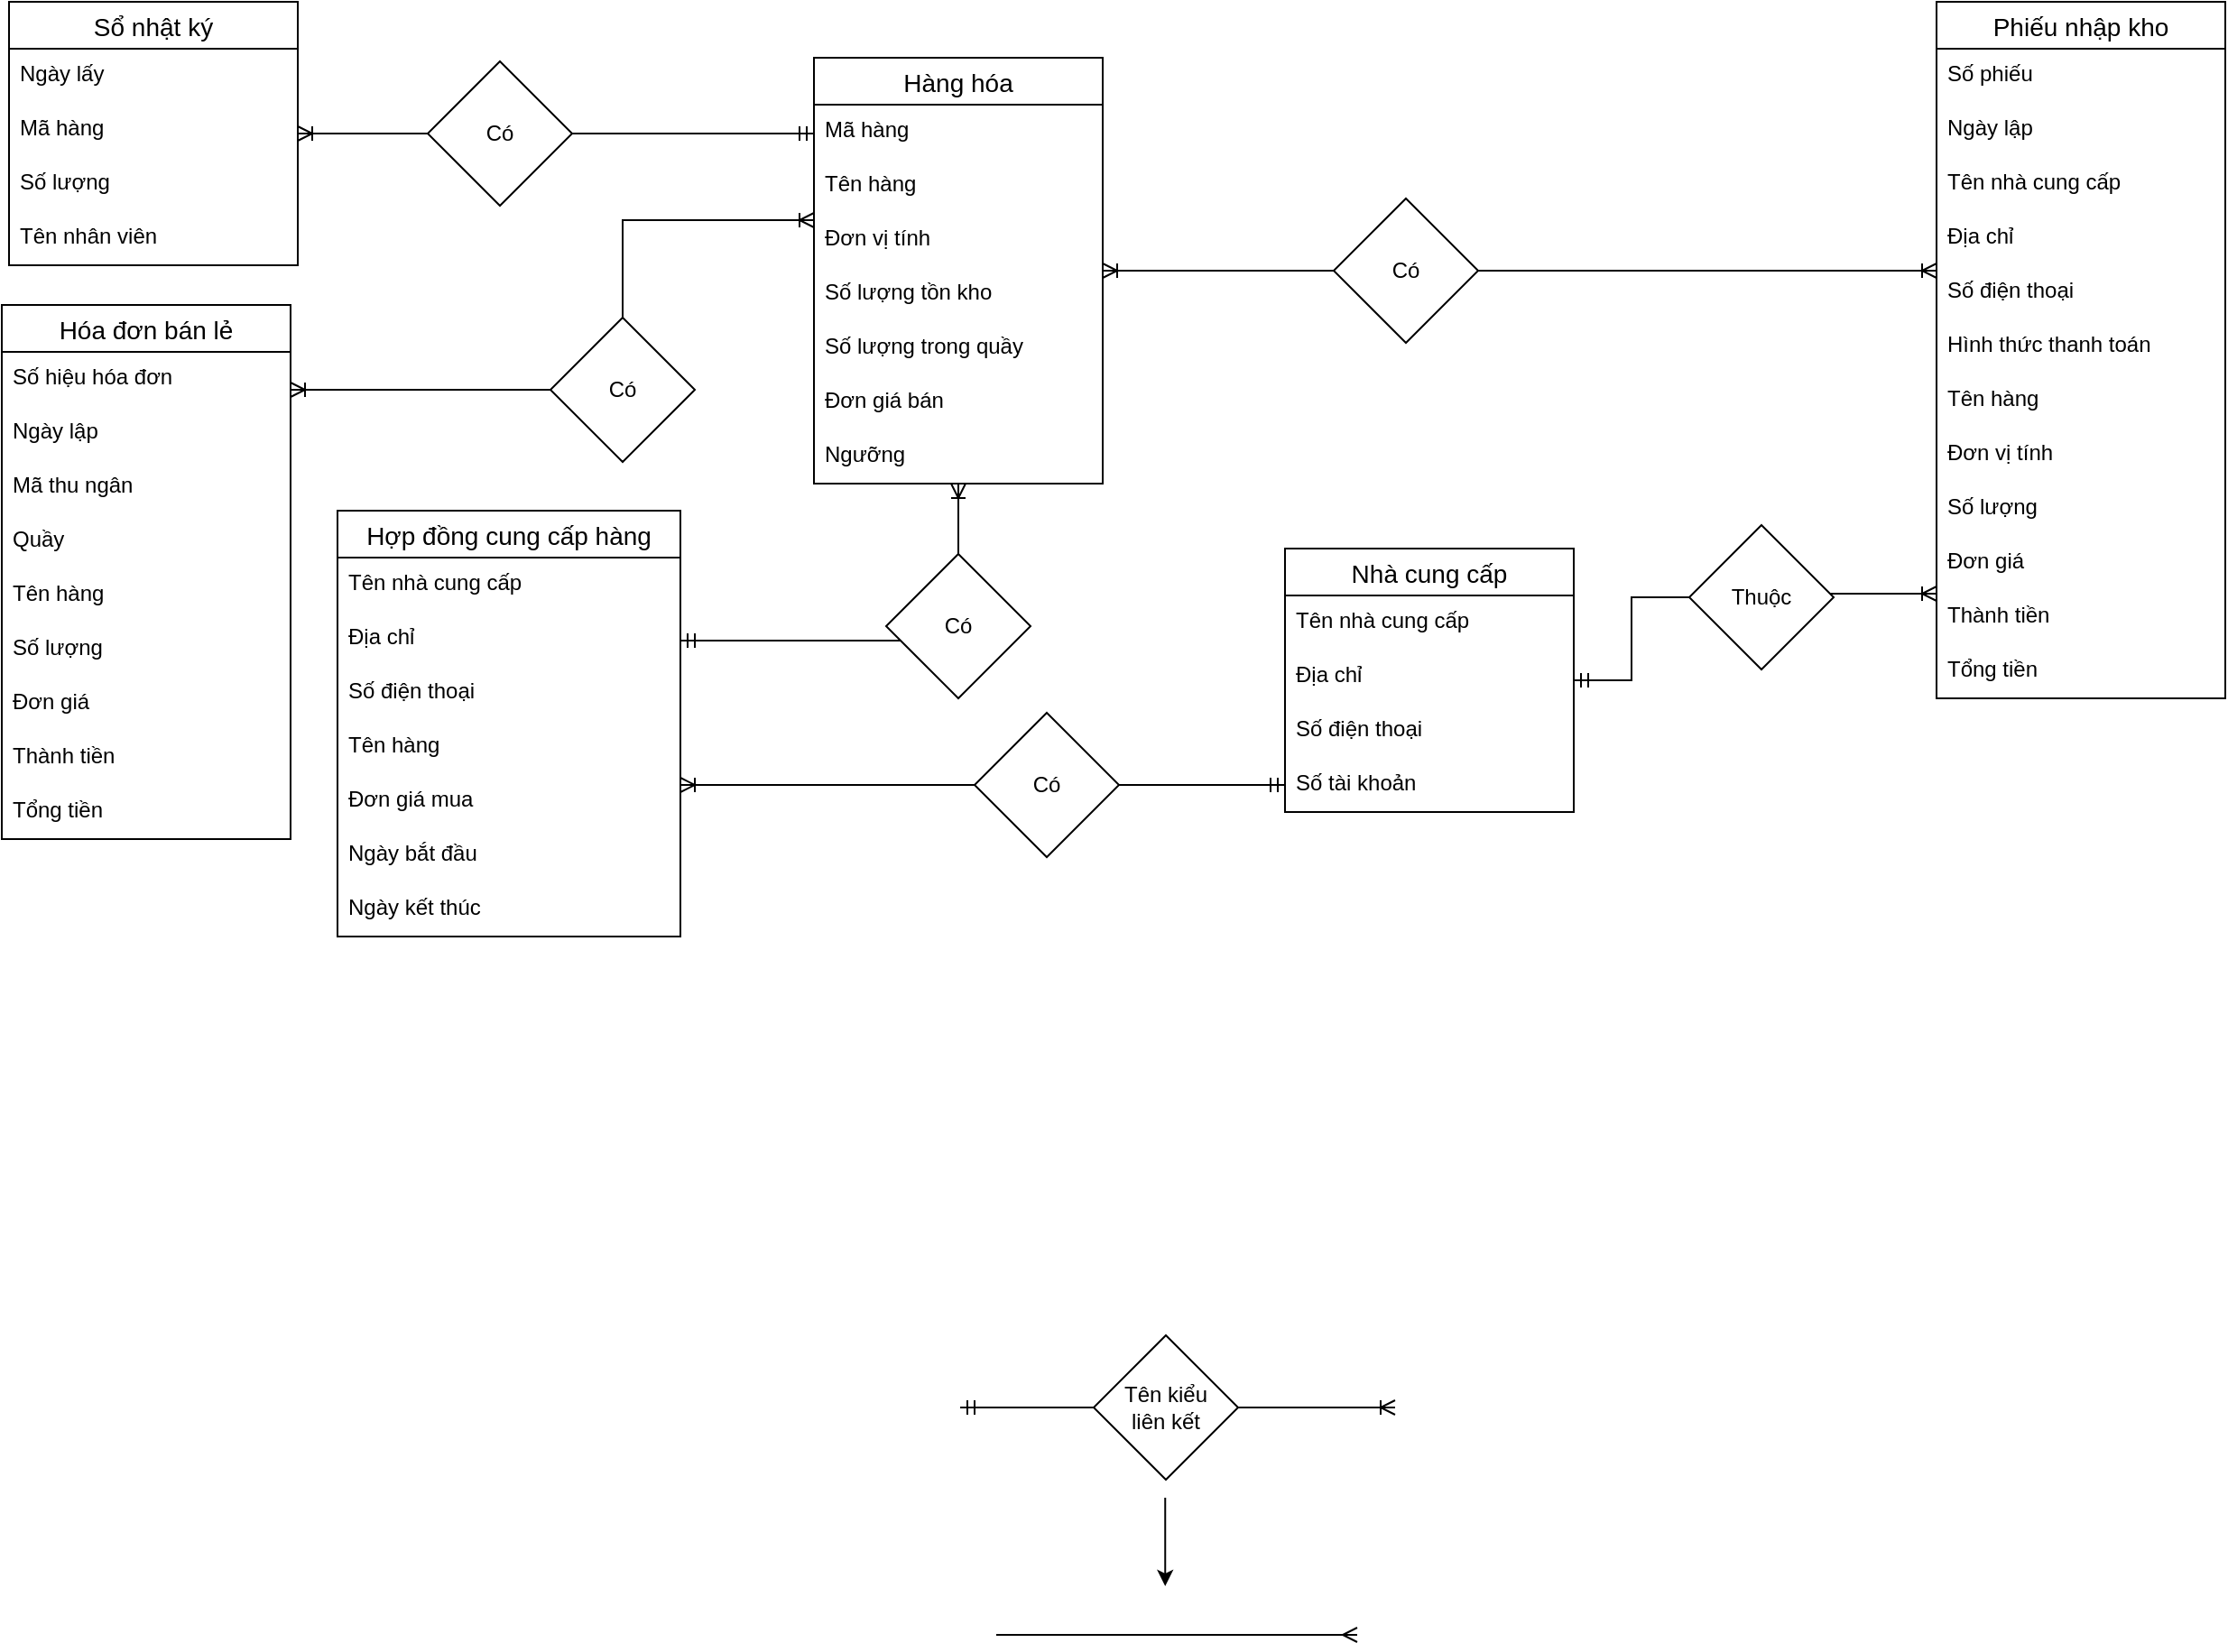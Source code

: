 <mxfile version="14.5.1" type="device" pages="4"><diagram id="QuhLMwv2ycwPqOtC1gzv" name="MR"><mxGraphModel dx="-96" dy="1218" grid="0" gridSize="10" guides="1" tooltips="1" connect="1" arrows="1" fold="1" page="0" pageScale="1" pageWidth="1100" pageHeight="850" math="0" shadow="0"><root><mxCell id="0"/><mxCell id="1" parent="0"/><mxCell id="Gxy__YEF2p3SY7dHSFRo-2" value="Phiếu nhập kho" style="swimlane;fontStyle=0;childLayout=stackLayout;horizontal=1;startSize=26;horizontalStack=0;resizeParent=1;resizeParentMax=0;resizeLast=0;collapsible=1;marginBottom=0;align=center;fontSize=14;" parent="1" vertex="1"><mxGeometry x="2135" y="-466" width="160" height="386" as="geometry"/></mxCell><mxCell id="Gxy__YEF2p3SY7dHSFRo-3" value="Số phiếu" style="text;strokeColor=none;fillColor=none;spacingLeft=4;spacingRight=4;overflow=hidden;rotatable=0;points=[[0,0.5],[1,0.5]];portConstraint=eastwest;fontSize=12;" parent="Gxy__YEF2p3SY7dHSFRo-2" vertex="1"><mxGeometry y="26" width="160" height="30" as="geometry"/></mxCell><mxCell id="Gxy__YEF2p3SY7dHSFRo-4" value="Ngày lập" style="text;strokeColor=none;fillColor=none;spacingLeft=4;spacingRight=4;overflow=hidden;rotatable=0;points=[[0,0.5],[1,0.5]];portConstraint=eastwest;fontSize=12;" parent="Gxy__YEF2p3SY7dHSFRo-2" vertex="1"><mxGeometry y="56" width="160" height="30" as="geometry"/></mxCell><mxCell id="Gxy__YEF2p3SY7dHSFRo-5" value="Tên nhà cung cấp" style="text;strokeColor=none;fillColor=none;spacingLeft=4;spacingRight=4;overflow=hidden;rotatable=0;points=[[0,0.5],[1,0.5]];portConstraint=eastwest;fontSize=12;" parent="Gxy__YEF2p3SY7dHSFRo-2" vertex="1"><mxGeometry y="86" width="160" height="30" as="geometry"/></mxCell><mxCell id="Gxy__YEF2p3SY7dHSFRo-6" value="Địa chỉ" style="text;strokeColor=none;fillColor=none;spacingLeft=4;spacingRight=4;overflow=hidden;rotatable=0;points=[[0,0.5],[1,0.5]];portConstraint=eastwest;fontSize=12;" parent="Gxy__YEF2p3SY7dHSFRo-2" vertex="1"><mxGeometry y="116" width="160" height="30" as="geometry"/></mxCell><mxCell id="Gxy__YEF2p3SY7dHSFRo-7" value="Số điện thoại" style="text;strokeColor=none;fillColor=none;spacingLeft=4;spacingRight=4;overflow=hidden;rotatable=0;points=[[0,0.5],[1,0.5]];portConstraint=eastwest;fontSize=12;" parent="Gxy__YEF2p3SY7dHSFRo-2" vertex="1"><mxGeometry y="146" width="160" height="30" as="geometry"/></mxCell><mxCell id="Gxy__YEF2p3SY7dHSFRo-8" value="Hình thức thanh toán" style="text;strokeColor=none;fillColor=none;spacingLeft=4;spacingRight=4;overflow=hidden;rotatable=0;points=[[0,0.5],[1,0.5]];portConstraint=eastwest;fontSize=12;" parent="Gxy__YEF2p3SY7dHSFRo-2" vertex="1"><mxGeometry y="176" width="160" height="30" as="geometry"/></mxCell><mxCell id="Gxy__YEF2p3SY7dHSFRo-9" value="Tên hàng" style="text;strokeColor=none;fillColor=none;spacingLeft=4;spacingRight=4;overflow=hidden;rotatable=0;points=[[0,0.5],[1,0.5]];portConstraint=eastwest;fontSize=12;" parent="Gxy__YEF2p3SY7dHSFRo-2" vertex="1"><mxGeometry y="206" width="160" height="30" as="geometry"/></mxCell><mxCell id="Gxy__YEF2p3SY7dHSFRo-10" value="Đơn vị tính" style="text;strokeColor=none;fillColor=none;spacingLeft=4;spacingRight=4;overflow=hidden;rotatable=0;points=[[0,0.5],[1,0.5]];portConstraint=eastwest;fontSize=12;" parent="Gxy__YEF2p3SY7dHSFRo-2" vertex="1"><mxGeometry y="236" width="160" height="30" as="geometry"/></mxCell><mxCell id="Gxy__YEF2p3SY7dHSFRo-11" value="Số lượng" style="text;strokeColor=none;fillColor=none;spacingLeft=4;spacingRight=4;overflow=hidden;rotatable=0;points=[[0,0.5],[1,0.5]];portConstraint=eastwest;fontSize=12;" parent="Gxy__YEF2p3SY7dHSFRo-2" vertex="1"><mxGeometry y="266" width="160" height="30" as="geometry"/></mxCell><mxCell id="Gxy__YEF2p3SY7dHSFRo-12" value="Đơn giá" style="text;strokeColor=none;fillColor=none;spacingLeft=4;spacingRight=4;overflow=hidden;rotatable=0;points=[[0,0.5],[1,0.5]];portConstraint=eastwest;fontSize=12;" parent="Gxy__YEF2p3SY7dHSFRo-2" vertex="1"><mxGeometry y="296" width="160" height="30" as="geometry"/></mxCell><mxCell id="Gxy__YEF2p3SY7dHSFRo-13" value="Thành tiền" style="text;strokeColor=none;fillColor=none;spacingLeft=4;spacingRight=4;overflow=hidden;rotatable=0;points=[[0,0.5],[1,0.5]];portConstraint=eastwest;fontSize=12;" parent="Gxy__YEF2p3SY7dHSFRo-2" vertex="1"><mxGeometry y="326" width="160" height="30" as="geometry"/></mxCell><mxCell id="Gxy__YEF2p3SY7dHSFRo-14" value="Tổng tiền" style="text;strokeColor=none;fillColor=none;spacingLeft=4;spacingRight=4;overflow=hidden;rotatable=0;points=[[0,0.5],[1,0.5]];portConstraint=eastwest;fontSize=12;" parent="Gxy__YEF2p3SY7dHSFRo-2" vertex="1"><mxGeometry y="356" width="160" height="30" as="geometry"/></mxCell><mxCell id="Gxy__YEF2p3SY7dHSFRo-15" value="Hàng hóa" style="swimlane;fontStyle=0;childLayout=stackLayout;horizontal=1;startSize=26;horizontalStack=0;resizeParent=1;resizeParentMax=0;resizeLast=0;collapsible=1;marginBottom=0;align=center;fontSize=14;" parent="1" vertex="1"><mxGeometry x="1513" y="-435" width="160" height="236" as="geometry"/></mxCell><mxCell id="Gxy__YEF2p3SY7dHSFRo-16" value="Mã hàng" style="text;strokeColor=none;fillColor=none;spacingLeft=4;spacingRight=4;overflow=hidden;rotatable=0;points=[[0,0.5],[1,0.5]];portConstraint=eastwest;fontSize=12;" parent="Gxy__YEF2p3SY7dHSFRo-15" vertex="1"><mxGeometry y="26" width="160" height="30" as="geometry"/></mxCell><mxCell id="Gxy__YEF2p3SY7dHSFRo-17" value="Tên hàng" style="text;strokeColor=none;fillColor=none;spacingLeft=4;spacingRight=4;overflow=hidden;rotatable=0;points=[[0,0.5],[1,0.5]];portConstraint=eastwest;fontSize=12;" parent="Gxy__YEF2p3SY7dHSFRo-15" vertex="1"><mxGeometry y="56" width="160" height="30" as="geometry"/></mxCell><mxCell id="Gxy__YEF2p3SY7dHSFRo-18" value="Đơn vị tính" style="text;strokeColor=none;fillColor=none;spacingLeft=4;spacingRight=4;overflow=hidden;rotatable=0;points=[[0,0.5],[1,0.5]];portConstraint=eastwest;fontSize=12;" parent="Gxy__YEF2p3SY7dHSFRo-15" vertex="1"><mxGeometry y="86" width="160" height="30" as="geometry"/></mxCell><mxCell id="Gxy__YEF2p3SY7dHSFRo-19" value="Số lượng tồn kho" style="text;strokeColor=none;fillColor=none;spacingLeft=4;spacingRight=4;overflow=hidden;rotatable=0;points=[[0,0.5],[1,0.5]];portConstraint=eastwest;fontSize=12;" parent="Gxy__YEF2p3SY7dHSFRo-15" vertex="1"><mxGeometry y="116" width="160" height="30" as="geometry"/></mxCell><mxCell id="Gxy__YEF2p3SY7dHSFRo-20" value="Số lượng trong quầy" style="text;strokeColor=none;fillColor=none;spacingLeft=4;spacingRight=4;overflow=hidden;rotatable=0;points=[[0,0.5],[1,0.5]];portConstraint=eastwest;fontSize=12;" parent="Gxy__YEF2p3SY7dHSFRo-15" vertex="1"><mxGeometry y="146" width="160" height="30" as="geometry"/></mxCell><mxCell id="Gxy__YEF2p3SY7dHSFRo-21" value="Đơn giá bán" style="text;strokeColor=none;fillColor=none;spacingLeft=4;spacingRight=4;overflow=hidden;rotatable=0;points=[[0,0.5],[1,0.5]];portConstraint=eastwest;fontSize=12;" parent="Gxy__YEF2p3SY7dHSFRo-15" vertex="1"><mxGeometry y="176" width="160" height="30" as="geometry"/></mxCell><mxCell id="Gxy__YEF2p3SY7dHSFRo-22" value="Ngưỡng" style="text;strokeColor=none;fillColor=none;spacingLeft=4;spacingRight=4;overflow=hidden;rotatable=0;points=[[0,0.5],[1,0.5]];portConstraint=eastwest;fontSize=12;" parent="Gxy__YEF2p3SY7dHSFRo-15" vertex="1"><mxGeometry y="206" width="160" height="30" as="geometry"/></mxCell><mxCell id="Gxy__YEF2p3SY7dHSFRo-23" value="Nhà cung cấp" style="swimlane;fontStyle=0;childLayout=stackLayout;horizontal=1;startSize=26;horizontalStack=0;resizeParent=1;resizeParentMax=0;resizeLast=0;collapsible=1;marginBottom=0;align=center;fontSize=14;" parent="1" vertex="1"><mxGeometry x="1774" y="-163" width="160" height="146" as="geometry"/></mxCell><mxCell id="Gxy__YEF2p3SY7dHSFRo-24" value="Tên nhà cung cấp" style="text;strokeColor=none;fillColor=none;spacingLeft=4;spacingRight=4;overflow=hidden;rotatable=0;points=[[0,0.5],[1,0.5]];portConstraint=eastwest;fontSize=12;" parent="Gxy__YEF2p3SY7dHSFRo-23" vertex="1"><mxGeometry y="26" width="160" height="30" as="geometry"/></mxCell><mxCell id="Gxy__YEF2p3SY7dHSFRo-25" value="Địa chỉ" style="text;strokeColor=none;fillColor=none;spacingLeft=4;spacingRight=4;overflow=hidden;rotatable=0;points=[[0,0.5],[1,0.5]];portConstraint=eastwest;fontSize=12;" parent="Gxy__YEF2p3SY7dHSFRo-23" vertex="1"><mxGeometry y="56" width="160" height="30" as="geometry"/></mxCell><mxCell id="Gxy__YEF2p3SY7dHSFRo-26" value="Số điện thoại" style="text;strokeColor=none;fillColor=none;spacingLeft=4;spacingRight=4;overflow=hidden;rotatable=0;points=[[0,0.5],[1,0.5]];portConstraint=eastwest;fontSize=12;" parent="Gxy__YEF2p3SY7dHSFRo-23" vertex="1"><mxGeometry y="86" width="160" height="30" as="geometry"/></mxCell><mxCell id="Gxy__YEF2p3SY7dHSFRo-27" value="Số tài khoản" style="text;strokeColor=none;fillColor=none;spacingLeft=4;spacingRight=4;overflow=hidden;rotatable=0;points=[[0,0.5],[1,0.5]];portConstraint=eastwest;fontSize=12;" parent="Gxy__YEF2p3SY7dHSFRo-23" vertex="1"><mxGeometry y="116" width="160" height="30" as="geometry"/></mxCell><mxCell id="Gxy__YEF2p3SY7dHSFRo-28" value="Hóa đơn bán lẻ" style="swimlane;fontStyle=0;childLayout=stackLayout;horizontal=1;startSize=26;horizontalStack=0;resizeParent=1;resizeParentMax=0;resizeLast=0;collapsible=1;marginBottom=0;align=center;fontSize=14;" parent="1" vertex="1"><mxGeometry x="1063" y="-298" width="160" height="296" as="geometry"/></mxCell><mxCell id="Gxy__YEF2p3SY7dHSFRo-29" value="Số hiệu hóa đơn" style="text;strokeColor=none;fillColor=none;spacingLeft=4;spacingRight=4;overflow=hidden;rotatable=0;points=[[0,0.5],[1,0.5]];portConstraint=eastwest;fontSize=12;" parent="Gxy__YEF2p3SY7dHSFRo-28" vertex="1"><mxGeometry y="26" width="160" height="30" as="geometry"/></mxCell><mxCell id="Gxy__YEF2p3SY7dHSFRo-30" value="Ngày lập" style="text;strokeColor=none;fillColor=none;spacingLeft=4;spacingRight=4;overflow=hidden;rotatable=0;points=[[0,0.5],[1,0.5]];portConstraint=eastwest;fontSize=12;" parent="Gxy__YEF2p3SY7dHSFRo-28" vertex="1"><mxGeometry y="56" width="160" height="30" as="geometry"/></mxCell><mxCell id="Gxy__YEF2p3SY7dHSFRo-31" value="Mã thu ngân&#10;" style="text;strokeColor=none;fillColor=none;spacingLeft=4;spacingRight=4;overflow=hidden;rotatable=0;points=[[0,0.5],[1,0.5]];portConstraint=eastwest;fontSize=12;" parent="Gxy__YEF2p3SY7dHSFRo-28" vertex="1"><mxGeometry y="86" width="160" height="30" as="geometry"/></mxCell><mxCell id="Gxy__YEF2p3SY7dHSFRo-32" value="Quầy" style="text;strokeColor=none;fillColor=none;spacingLeft=4;spacingRight=4;overflow=hidden;rotatable=0;points=[[0,0.5],[1,0.5]];portConstraint=eastwest;fontSize=12;" parent="Gxy__YEF2p3SY7dHSFRo-28" vertex="1"><mxGeometry y="116" width="160" height="30" as="geometry"/></mxCell><mxCell id="Gxy__YEF2p3SY7dHSFRo-33" value="Tên hàng" style="text;strokeColor=none;fillColor=none;spacingLeft=4;spacingRight=4;overflow=hidden;rotatable=0;points=[[0,0.5],[1,0.5]];portConstraint=eastwest;fontSize=12;" parent="Gxy__YEF2p3SY7dHSFRo-28" vertex="1"><mxGeometry y="146" width="160" height="30" as="geometry"/></mxCell><mxCell id="Gxy__YEF2p3SY7dHSFRo-34" value="Số lượng" style="text;strokeColor=none;fillColor=none;spacingLeft=4;spacingRight=4;overflow=hidden;rotatable=0;points=[[0,0.5],[1,0.5]];portConstraint=eastwest;fontSize=12;" parent="Gxy__YEF2p3SY7dHSFRo-28" vertex="1"><mxGeometry y="176" width="160" height="30" as="geometry"/></mxCell><mxCell id="Gxy__YEF2p3SY7dHSFRo-35" value="Đơn giá" style="text;strokeColor=none;fillColor=none;spacingLeft=4;spacingRight=4;overflow=hidden;rotatable=0;points=[[0,0.5],[1,0.5]];portConstraint=eastwest;fontSize=12;" parent="Gxy__YEF2p3SY7dHSFRo-28" vertex="1"><mxGeometry y="206" width="160" height="30" as="geometry"/></mxCell><mxCell id="Gxy__YEF2p3SY7dHSFRo-36" value="Thành tiền" style="text;strokeColor=none;fillColor=none;spacingLeft=4;spacingRight=4;overflow=hidden;rotatable=0;points=[[0,0.5],[1,0.5]];portConstraint=eastwest;fontSize=12;" parent="Gxy__YEF2p3SY7dHSFRo-28" vertex="1"><mxGeometry y="236" width="160" height="30" as="geometry"/></mxCell><mxCell id="Gxy__YEF2p3SY7dHSFRo-37" value="Tổng tiền" style="text;strokeColor=none;fillColor=none;spacingLeft=4;spacingRight=4;overflow=hidden;rotatable=0;points=[[0,0.5],[1,0.5]];portConstraint=eastwest;fontSize=12;" parent="Gxy__YEF2p3SY7dHSFRo-28" vertex="1"><mxGeometry y="266" width="160" height="30" as="geometry"/></mxCell><mxCell id="Gxy__YEF2p3SY7dHSFRo-38" value="Sổ nhật ký" style="swimlane;fontStyle=0;childLayout=stackLayout;horizontal=1;startSize=26;horizontalStack=0;resizeParent=1;resizeParentMax=0;resizeLast=0;collapsible=1;marginBottom=0;align=center;fontSize=14;" parent="1" vertex="1"><mxGeometry x="1067" y="-466" width="160" height="146" as="geometry"/></mxCell><mxCell id="Gxy__YEF2p3SY7dHSFRo-39" value="Ngày lấy" style="text;strokeColor=none;fillColor=none;spacingLeft=4;spacingRight=4;overflow=hidden;rotatable=0;points=[[0,0.5],[1,0.5]];portConstraint=eastwest;fontSize=12;" parent="Gxy__YEF2p3SY7dHSFRo-38" vertex="1"><mxGeometry y="26" width="160" height="30" as="geometry"/></mxCell><mxCell id="Gxy__YEF2p3SY7dHSFRo-40" value="Mã hàng" style="text;strokeColor=none;fillColor=none;spacingLeft=4;spacingRight=4;overflow=hidden;rotatable=0;points=[[0,0.5],[1,0.5]];portConstraint=eastwest;fontSize=12;" parent="Gxy__YEF2p3SY7dHSFRo-38" vertex="1"><mxGeometry y="56" width="160" height="30" as="geometry"/></mxCell><mxCell id="Gxy__YEF2p3SY7dHSFRo-41" value="Số lượng" style="text;strokeColor=none;fillColor=none;spacingLeft=4;spacingRight=4;overflow=hidden;rotatable=0;points=[[0,0.5],[1,0.5]];portConstraint=eastwest;fontSize=12;" parent="Gxy__YEF2p3SY7dHSFRo-38" vertex="1"><mxGeometry y="86" width="160" height="30" as="geometry"/></mxCell><mxCell id="Gxy__YEF2p3SY7dHSFRo-42" value="Tên nhân viên" style="text;strokeColor=none;fillColor=none;spacingLeft=4;spacingRight=4;overflow=hidden;rotatable=0;points=[[0,0.5],[1,0.5]];portConstraint=eastwest;fontSize=12;" parent="Gxy__YEF2p3SY7dHSFRo-38" vertex="1"><mxGeometry y="116" width="160" height="30" as="geometry"/></mxCell><mxCell id="Gxy__YEF2p3SY7dHSFRo-43" style="edgeStyle=orthogonalEdgeStyle;rounded=0;orthogonalLoop=1;jettySize=auto;html=1;endArrow=ERoneToMany;endFill=0;" parent="1" source="Gxy__YEF2p3SY7dHSFRo-45" target="Gxy__YEF2p3SY7dHSFRo-15" edge="1"><mxGeometry relative="1" as="geometry"><Array as="points"><mxPoint x="1487" y="-345"/><mxPoint x="1487" y="-345"/></Array></mxGeometry></mxCell><mxCell id="Gxy__YEF2p3SY7dHSFRo-44" style="edgeStyle=orthogonalEdgeStyle;rounded=0;orthogonalLoop=1;jettySize=auto;html=1;endArrow=ERoneToMany;endFill=0;" parent="1" source="Gxy__YEF2p3SY7dHSFRo-45" target="Gxy__YEF2p3SY7dHSFRo-28" edge="1"><mxGeometry relative="1" as="geometry"><Array as="points"><mxPoint x="1258" y="-251"/><mxPoint x="1258" y="-251"/></Array></mxGeometry></mxCell><mxCell id="Gxy__YEF2p3SY7dHSFRo-45" value="Có" style="rhombus;whiteSpace=wrap;html=1;" parent="1" vertex="1"><mxGeometry x="1367" y="-291" width="80" height="80" as="geometry"/></mxCell><mxCell id="Gxy__YEF2p3SY7dHSFRo-46" style="edgeStyle=orthogonalEdgeStyle;rounded=0;orthogonalLoop=1;jettySize=auto;html=1;endArrow=ERoneToMany;endFill=0;" parent="1" source="Gxy__YEF2p3SY7dHSFRo-48" target="Gxy__YEF2p3SY7dHSFRo-2" edge="1"><mxGeometry relative="1" as="geometry"><Array as="points"><mxPoint x="2081" y="-317"/><mxPoint x="2081" y="-317"/></Array></mxGeometry></mxCell><mxCell id="Gxy__YEF2p3SY7dHSFRo-47" style="edgeStyle=orthogonalEdgeStyle;rounded=0;orthogonalLoop=1;jettySize=auto;html=1;endArrow=ERoneToMany;endFill=0;" parent="1" source="Gxy__YEF2p3SY7dHSFRo-48" target="Gxy__YEF2p3SY7dHSFRo-15" edge="1"><mxGeometry relative="1" as="geometry"/></mxCell><mxCell id="Gxy__YEF2p3SY7dHSFRo-48" value="Có" style="rhombus;whiteSpace=wrap;html=1;" parent="1" vertex="1"><mxGeometry x="1801" y="-357" width="80" height="80" as="geometry"/></mxCell><mxCell id="Gxy__YEF2p3SY7dHSFRo-49" style="edgeStyle=orthogonalEdgeStyle;rounded=0;orthogonalLoop=1;jettySize=auto;html=1;endArrow=ERoneToMany;endFill=0;" parent="1" source="Gxy__YEF2p3SY7dHSFRo-51" target="Gxy__YEF2p3SY7dHSFRo-2" edge="1"><mxGeometry relative="1" as="geometry"><Array as="points"><mxPoint x="2098" y="-138"/><mxPoint x="2098" y="-138"/></Array></mxGeometry></mxCell><mxCell id="Gxy__YEF2p3SY7dHSFRo-50" style="edgeStyle=orthogonalEdgeStyle;rounded=0;orthogonalLoop=1;jettySize=auto;html=1;endArrow=ERmandOne;endFill=0;" parent="1" source="Gxy__YEF2p3SY7dHSFRo-51" target="Gxy__YEF2p3SY7dHSFRo-23" edge="1"><mxGeometry relative="1" as="geometry"><Array as="points"/></mxGeometry></mxCell><mxCell id="Gxy__YEF2p3SY7dHSFRo-51" value="Thuộc" style="rhombus;whiteSpace=wrap;html=1;" parent="1" vertex="1"><mxGeometry x="1998" y="-176" width="80" height="80" as="geometry"/></mxCell><mxCell id="Gxy__YEF2p3SY7dHSFRo-52" style="edgeStyle=orthogonalEdgeStyle;rounded=0;orthogonalLoop=1;jettySize=auto;html=1;endArrow=ERmandOne;endFill=0;" parent="1" source="Gxy__YEF2p3SY7dHSFRo-53" target="Gxy__YEF2p3SY7dHSFRo-27" edge="1"><mxGeometry relative="1" as="geometry"/></mxCell><mxCell id="Gxy__YEF2p3SY7dHSFRo-53" value="Có" style="rhombus;whiteSpace=wrap;html=1;" parent="1" vertex="1"><mxGeometry x="1602" y="-72" width="80" height="80" as="geometry"/></mxCell><mxCell id="Gxy__YEF2p3SY7dHSFRo-54" style="edgeStyle=orthogonalEdgeStyle;rounded=0;orthogonalLoop=1;jettySize=auto;html=1;endArrow=ERoneToMany;endFill=0;" parent="1" source="Gxy__YEF2p3SY7dHSFRo-56" target="Gxy__YEF2p3SY7dHSFRo-15" edge="1"><mxGeometry relative="1" as="geometry"><Array as="points"><mxPoint x="1636" y="-335"/></Array></mxGeometry></mxCell><mxCell id="Gxy__YEF2p3SY7dHSFRo-55" style="edgeStyle=orthogonalEdgeStyle;rounded=0;orthogonalLoop=1;jettySize=auto;html=1;endArrow=ERmandOne;endFill=0;" parent="1" source="Gxy__YEF2p3SY7dHSFRo-56" target="Gxy__YEF2p3SY7dHSFRo-60" edge="1"><mxGeometry relative="1" as="geometry"><Array as="points"><mxPoint x="1471" y="-112"/><mxPoint x="1471" y="-112"/></Array></mxGeometry></mxCell><mxCell id="Gxy__YEF2p3SY7dHSFRo-56" value="Có" style="rhombus;whiteSpace=wrap;html=1;" parent="1" vertex="1"><mxGeometry x="1553" y="-160" width="80" height="80" as="geometry"/></mxCell><mxCell id="Gxy__YEF2p3SY7dHSFRo-57" style="edgeStyle=orthogonalEdgeStyle;rounded=0;orthogonalLoop=1;jettySize=auto;html=1;endArrow=ERoneToMany;endFill=0;" parent="1" source="Gxy__YEF2p3SY7dHSFRo-59" target="Gxy__YEF2p3SY7dHSFRo-38" edge="1"><mxGeometry relative="1" as="geometry"/></mxCell><mxCell id="Gxy__YEF2p3SY7dHSFRo-58" style="edgeStyle=orthogonalEdgeStyle;rounded=0;orthogonalLoop=1;jettySize=auto;html=1;endArrow=ERmandOne;endFill=0;" parent="1" source="Gxy__YEF2p3SY7dHSFRo-59" target="Gxy__YEF2p3SY7dHSFRo-15" edge="1"><mxGeometry relative="1" as="geometry"><Array as="points"><mxPoint x="1474" y="-393"/><mxPoint x="1474" y="-393"/></Array></mxGeometry></mxCell><mxCell id="Gxy__YEF2p3SY7dHSFRo-59" value="Có" style="rhombus;whiteSpace=wrap;html=1;" parent="1" vertex="1"><mxGeometry x="1299" y="-433" width="80" height="80" as="geometry"/></mxCell><mxCell id="Gxy__YEF2p3SY7dHSFRo-60" value="Hợp đồng cung cấp hàng" style="swimlane;fontStyle=0;childLayout=stackLayout;horizontal=1;startSize=26;horizontalStack=0;resizeParent=1;resizeParentMax=0;resizeLast=0;collapsible=1;marginBottom=0;align=center;fontSize=14;" parent="1" vertex="1"><mxGeometry x="1249" y="-184" width="190" height="236" as="geometry"/></mxCell><mxCell id="Gxy__YEF2p3SY7dHSFRo-61" value="Tên nhà cung cấp" style="text;strokeColor=none;fillColor=none;spacingLeft=4;spacingRight=4;overflow=hidden;rotatable=0;points=[[0,0.5],[1,0.5]];portConstraint=eastwest;fontSize=12;" parent="Gxy__YEF2p3SY7dHSFRo-60" vertex="1"><mxGeometry y="26" width="190" height="30" as="geometry"/></mxCell><mxCell id="Gxy__YEF2p3SY7dHSFRo-62" value="Địa chỉ" style="text;strokeColor=none;fillColor=none;spacingLeft=4;spacingRight=4;overflow=hidden;rotatable=0;points=[[0,0.5],[1,0.5]];portConstraint=eastwest;fontSize=12;" parent="Gxy__YEF2p3SY7dHSFRo-60" vertex="1"><mxGeometry y="56" width="190" height="30" as="geometry"/></mxCell><mxCell id="Gxy__YEF2p3SY7dHSFRo-63" value="Số điện thoại" style="text;strokeColor=none;fillColor=none;spacingLeft=4;spacingRight=4;overflow=hidden;rotatable=0;points=[[0,0.5],[1,0.5]];portConstraint=eastwest;fontSize=12;" parent="Gxy__YEF2p3SY7dHSFRo-60" vertex="1"><mxGeometry y="86" width="190" height="30" as="geometry"/></mxCell><mxCell id="Gxy__YEF2p3SY7dHSFRo-64" value="Tên hàng" style="text;strokeColor=none;fillColor=none;spacingLeft=4;spacingRight=4;overflow=hidden;rotatable=0;points=[[0,0.5],[1,0.5]];portConstraint=eastwest;fontSize=12;" parent="Gxy__YEF2p3SY7dHSFRo-60" vertex="1"><mxGeometry y="116" width="190" height="30" as="geometry"/></mxCell><mxCell id="Gxy__YEF2p3SY7dHSFRo-65" value="Đơn giá mua" style="text;strokeColor=none;fillColor=none;spacingLeft=4;spacingRight=4;overflow=hidden;rotatable=0;points=[[0,0.5],[1,0.5]];portConstraint=eastwest;fontSize=12;" parent="Gxy__YEF2p3SY7dHSFRo-60" vertex="1"><mxGeometry y="146" width="190" height="30" as="geometry"/></mxCell><mxCell id="Gxy__YEF2p3SY7dHSFRo-66" value="Ngày bắt đầu" style="text;strokeColor=none;fillColor=none;spacingLeft=4;spacingRight=4;overflow=hidden;rotatable=0;points=[[0,0.5],[1,0.5]];portConstraint=eastwest;fontSize=12;" parent="Gxy__YEF2p3SY7dHSFRo-60" vertex="1"><mxGeometry y="176" width="190" height="30" as="geometry"/></mxCell><mxCell id="Gxy__YEF2p3SY7dHSFRo-67" value="Ngày kết thúc" style="text;strokeColor=none;fillColor=none;spacingLeft=4;spacingRight=4;overflow=hidden;rotatable=0;points=[[0,0.5],[1,0.5]];portConstraint=eastwest;fontSize=12;" parent="Gxy__YEF2p3SY7dHSFRo-60" vertex="1"><mxGeometry y="206" width="190" height="30" as="geometry"/></mxCell><mxCell id="Gxy__YEF2p3SY7dHSFRo-68" style="edgeStyle=orthogonalEdgeStyle;rounded=0;orthogonalLoop=1;jettySize=auto;html=1;endArrow=ERoneToMany;endFill=0;" parent="1" source="Gxy__YEF2p3SY7dHSFRo-53" target="Gxy__YEF2p3SY7dHSFRo-60" edge="1"><mxGeometry relative="1" as="geometry"><mxPoint x="1871" y="462" as="targetPoint"/><Array as="points"><mxPoint x="1484" y="-32"/><mxPoint x="1484" y="-32"/></Array><mxPoint x="1871" y="382" as="sourcePoint"/></mxGeometry></mxCell><mxCell id="OQcJPZZ8Ru5mrtF-5Ulw-1" style="edgeStyle=orthogonalEdgeStyle;rounded=0;orthogonalLoop=1;jettySize=auto;html=1;endArrow=ERoneToMany;endFill=0;" edge="1" parent="1" source="OQcJPZZ8Ru5mrtF-5Ulw-3"><mxGeometry relative="1" as="geometry"><mxPoint x="1835" y="313" as="targetPoint"/><Array as="points"><mxPoint x="1835" y="313"/><mxPoint x="1835" y="313"/></Array></mxGeometry></mxCell><mxCell id="OQcJPZZ8Ru5mrtF-5Ulw-2" style="edgeStyle=orthogonalEdgeStyle;rounded=0;orthogonalLoop=1;jettySize=auto;html=1;endArrow=ERmandOne;endFill=0;" edge="1" parent="1" source="OQcJPZZ8Ru5mrtF-5Ulw-3"><mxGeometry relative="1" as="geometry"><mxPoint x="1594" y="313" as="targetPoint"/></mxGeometry></mxCell><mxCell id="OQcJPZZ8Ru5mrtF-5Ulw-3" value="Tên kiểu &lt;br&gt;liên kết" style="rhombus;whiteSpace=wrap;html=1;" vertex="1" parent="1"><mxGeometry x="1668" y="273" width="80" height="80" as="geometry"/></mxCell><mxCell id="OQcJPZZ8Ru5mrtF-5Ulw-4" value="" style="endArrow=classic;html=1;" edge="1" parent="1"><mxGeometry width="50" height="50" relative="1" as="geometry"><mxPoint x="1707.62" y="363" as="sourcePoint"/><mxPoint x="1707.62" y="412" as="targetPoint"/></mxGeometry></mxCell><mxCell id="OQcJPZZ8Ru5mrtF-5Ulw-5" value="" style="endArrow=ERmany;html=1;endFill=0;" edge="1" parent="1"><mxGeometry width="50" height="50" relative="1" as="geometry"><mxPoint x="1614" y="439" as="sourcePoint"/><mxPoint x="1814" y="439" as="targetPoint"/></mxGeometry></mxCell></root></mxGraphModel></diagram><diagram id="A0ugxXou5j6nxNfYpetg" name="KD"><mxGraphModel dx="608" dy="437" grid="0" gridSize="10" guides="1" tooltips="1" connect="1" arrows="1" fold="1" page="0" pageScale="1" pageWidth="1100" pageHeight="850" math="0" shadow="0"><root><mxCell id="EO96qeNJgZLLEFaBK6H6-0"/><mxCell id="EO96qeNJgZLLEFaBK6H6-1" parent="EO96qeNJgZLLEFaBK6H6-0"/><mxCell id="dlBhJvXm2H7W8ALHS-aU-0" value="Phiếu nhập kho" style="swimlane;fontStyle=0;childLayout=stackLayout;horizontal=1;startSize=26;horizontalStack=0;resizeParent=1;resizeParentMax=0;resizeLast=0;collapsible=1;marginBottom=0;align=center;fontSize=14;" parent="EO96qeNJgZLLEFaBK6H6-1" vertex="1"><mxGeometry x="2040" y="1022" width="160" height="236" as="geometry"/></mxCell><mxCell id="dlBhJvXm2H7W8ALHS-aU-1" value="Số phiếu" style="text;strokeColor=none;fillColor=none;spacingLeft=4;spacingRight=4;overflow=hidden;rotatable=0;points=[[0,0.5],[1,0.5]];portConstraint=eastwest;fontSize=12;fontStyle=1" parent="dlBhJvXm2H7W8ALHS-aU-0" vertex="1"><mxGeometry y="26" width="160" height="30" as="geometry"/></mxCell><mxCell id="dlBhJvXm2H7W8ALHS-aU-2" value="Ngày lập" style="text;strokeColor=none;fillColor=none;spacingLeft=4;spacingRight=4;overflow=hidden;rotatable=0;points=[[0,0.5],[1,0.5]];portConstraint=eastwest;fontSize=12;" parent="dlBhJvXm2H7W8ALHS-aU-0" vertex="1"><mxGeometry y="56" width="160" height="30" as="geometry"/></mxCell><mxCell id="dlBhJvXm2H7W8ALHS-aU-3" value="Tên nhà cung cấp" style="text;strokeColor=none;fillColor=none;spacingLeft=4;spacingRight=4;overflow=hidden;rotatable=0;points=[[0,0.5],[1,0.5]];portConstraint=eastwest;fontSize=12;" parent="dlBhJvXm2H7W8ALHS-aU-0" vertex="1"><mxGeometry y="86" width="160" height="30" as="geometry"/></mxCell><mxCell id="dlBhJvXm2H7W8ALHS-aU-4" value="Địa chỉ" style="text;strokeColor=none;fillColor=none;spacingLeft=4;spacingRight=4;overflow=hidden;rotatable=0;points=[[0,0.5],[1,0.5]];portConstraint=eastwest;fontSize=12;" parent="dlBhJvXm2H7W8ALHS-aU-0" vertex="1"><mxGeometry y="116" width="160" height="30" as="geometry"/></mxCell><mxCell id="dlBhJvXm2H7W8ALHS-aU-5" value="Số điện thoại" style="text;strokeColor=none;fillColor=none;spacingLeft=4;spacingRight=4;overflow=hidden;rotatable=0;points=[[0,0.5],[1,0.5]];portConstraint=eastwest;fontSize=12;" parent="dlBhJvXm2H7W8ALHS-aU-0" vertex="1"><mxGeometry y="146" width="160" height="30" as="geometry"/></mxCell><mxCell id="dlBhJvXm2H7W8ALHS-aU-6" value="Hình thức thanh toán" style="text;strokeColor=none;fillColor=none;spacingLeft=4;spacingRight=4;overflow=hidden;rotatable=0;points=[[0,0.5],[1,0.5]];portConstraint=eastwest;fontSize=12;" parent="dlBhJvXm2H7W8ALHS-aU-0" vertex="1"><mxGeometry y="176" width="160" height="30" as="geometry"/></mxCell><mxCell id="dlBhJvXm2H7W8ALHS-aU-7" value="Tổng tiền" style="text;strokeColor=none;fillColor=none;spacingLeft=4;spacingRight=4;overflow=hidden;rotatable=0;points=[[0,0.5],[1,0.5]];portConstraint=eastwest;fontSize=12;" parent="dlBhJvXm2H7W8ALHS-aU-0" vertex="1"><mxGeometry y="206" width="160" height="30" as="geometry"/></mxCell><mxCell id="dlBhJvXm2H7W8ALHS-aU-8" value="Hàng hóa" style="swimlane;fontStyle=0;childLayout=stackLayout;horizontal=1;startSize=26;horizontalStack=0;resizeParent=1;resizeParentMax=0;resizeLast=0;collapsible=1;marginBottom=0;align=center;fontSize=14;" parent="EO96qeNJgZLLEFaBK6H6-1" vertex="1"><mxGeometry x="1440" y="819" width="160" height="236" as="geometry"/></mxCell><mxCell id="dlBhJvXm2H7W8ALHS-aU-9" value="Mã hàng" style="text;strokeColor=none;fillColor=none;spacingLeft=4;spacingRight=4;overflow=hidden;rotatable=0;points=[[0,0.5],[1,0.5]];portConstraint=eastwest;fontSize=12;fontStyle=1" parent="dlBhJvXm2H7W8ALHS-aU-8" vertex="1"><mxGeometry y="26" width="160" height="30" as="geometry"/></mxCell><mxCell id="dlBhJvXm2H7W8ALHS-aU-10" value="Tên hàng" style="text;strokeColor=none;fillColor=none;spacingLeft=4;spacingRight=4;overflow=hidden;rotatable=0;points=[[0,0.5],[1,0.5]];portConstraint=eastwest;fontSize=12;" parent="dlBhJvXm2H7W8ALHS-aU-8" vertex="1"><mxGeometry y="56" width="160" height="30" as="geometry"/></mxCell><mxCell id="dlBhJvXm2H7W8ALHS-aU-11" value="Đơn vị tính" style="text;strokeColor=none;fillColor=none;spacingLeft=4;spacingRight=4;overflow=hidden;rotatable=0;points=[[0,0.5],[1,0.5]];portConstraint=eastwest;fontSize=12;" parent="dlBhJvXm2H7W8ALHS-aU-8" vertex="1"><mxGeometry y="86" width="160" height="30" as="geometry"/></mxCell><mxCell id="dlBhJvXm2H7W8ALHS-aU-12" value="Số lượng tồn kho" style="text;strokeColor=none;fillColor=none;spacingLeft=4;spacingRight=4;overflow=hidden;rotatable=0;points=[[0,0.5],[1,0.5]];portConstraint=eastwest;fontSize=12;" parent="dlBhJvXm2H7W8ALHS-aU-8" vertex="1"><mxGeometry y="116" width="160" height="30" as="geometry"/></mxCell><mxCell id="dlBhJvXm2H7W8ALHS-aU-13" value="Số lượng trong quầy" style="text;strokeColor=none;fillColor=none;spacingLeft=4;spacingRight=4;overflow=hidden;rotatable=0;points=[[0,0.5],[1,0.5]];portConstraint=eastwest;fontSize=12;" parent="dlBhJvXm2H7W8ALHS-aU-8" vertex="1"><mxGeometry y="146" width="160" height="30" as="geometry"/></mxCell><mxCell id="dlBhJvXm2H7W8ALHS-aU-14" value="Đơn giá bán" style="text;strokeColor=none;fillColor=none;spacingLeft=4;spacingRight=4;overflow=hidden;rotatable=0;points=[[0,0.5],[1,0.5]];portConstraint=eastwest;fontSize=12;" parent="dlBhJvXm2H7W8ALHS-aU-8" vertex="1"><mxGeometry y="176" width="160" height="30" as="geometry"/></mxCell><mxCell id="dlBhJvXm2H7W8ALHS-aU-15" value="Ngưỡng" style="text;strokeColor=none;fillColor=none;spacingLeft=4;spacingRight=4;overflow=hidden;rotatable=0;points=[[0,0.5],[1,0.5]];portConstraint=eastwest;fontSize=12;" parent="dlBhJvXm2H7W8ALHS-aU-8" vertex="1"><mxGeometry y="206" width="160" height="30" as="geometry"/></mxCell><mxCell id="dlBhJvXm2H7W8ALHS-aU-16" value="Nhà cung cấp" style="swimlane;fontStyle=0;childLayout=stackLayout;horizontal=1;startSize=26;horizontalStack=0;resizeParent=1;resizeParentMax=0;resizeLast=0;collapsible=1;marginBottom=0;align=center;fontSize=14;" parent="EO96qeNJgZLLEFaBK6H6-1" vertex="1"><mxGeometry x="1750" y="1187" width="160" height="176" as="geometry"/></mxCell><mxCell id="dlBhJvXm2H7W8ALHS-aU-17" value="Mã nhà cung cấp" style="text;strokeColor=none;fillColor=none;spacingLeft=4;spacingRight=4;overflow=hidden;rotatable=0;points=[[0,0.5],[1,0.5]];portConstraint=eastwest;fontSize=12;fontStyle=1" parent="dlBhJvXm2H7W8ALHS-aU-16" vertex="1"><mxGeometry y="26" width="160" height="30" as="geometry"/></mxCell><mxCell id="dlBhJvXm2H7W8ALHS-aU-18" value="Tên nhà cung cấp" style="text;strokeColor=none;fillColor=none;spacingLeft=4;spacingRight=4;overflow=hidden;rotatable=0;points=[[0,0.5],[1,0.5]];portConstraint=eastwest;fontSize=12;" parent="dlBhJvXm2H7W8ALHS-aU-16" vertex="1"><mxGeometry y="56" width="160" height="30" as="geometry"/></mxCell><mxCell id="dlBhJvXm2H7W8ALHS-aU-19" value="Địa chỉ" style="text;strokeColor=none;fillColor=none;spacingLeft=4;spacingRight=4;overflow=hidden;rotatable=0;points=[[0,0.5],[1,0.5]];portConstraint=eastwest;fontSize=12;" parent="dlBhJvXm2H7W8ALHS-aU-16" vertex="1"><mxGeometry y="86" width="160" height="30" as="geometry"/></mxCell><mxCell id="dlBhJvXm2H7W8ALHS-aU-20" value="Số điện thoại" style="text;strokeColor=none;fillColor=none;spacingLeft=4;spacingRight=4;overflow=hidden;rotatable=0;points=[[0,0.5],[1,0.5]];portConstraint=eastwest;fontSize=12;" parent="dlBhJvXm2H7W8ALHS-aU-16" vertex="1"><mxGeometry y="116" width="160" height="30" as="geometry"/></mxCell><mxCell id="dlBhJvXm2H7W8ALHS-aU-21" value="Số tài khoản" style="text;strokeColor=none;fillColor=none;spacingLeft=4;spacingRight=4;overflow=hidden;rotatable=0;points=[[0,0.5],[1,0.5]];portConstraint=eastwest;fontSize=12;" parent="dlBhJvXm2H7W8ALHS-aU-16" vertex="1"><mxGeometry y="146" width="160" height="30" as="geometry"/></mxCell><mxCell id="dlBhJvXm2H7W8ALHS-aU-22" value="Hợp đồng cung cấp hàng" style="swimlane;fontStyle=0;childLayout=stackLayout;horizontal=1;startSize=26;horizontalStack=0;resizeParent=1;resizeParentMax=0;resizeLast=0;collapsible=1;marginBottom=0;align=center;fontSize=14;" parent="EO96qeNJgZLLEFaBK6H6-1" vertex="1"><mxGeometry x="1390" y="1210" width="190" height="206" as="geometry"/></mxCell><mxCell id="dlBhJvXm2H7W8ALHS-aU-23" value="Mã hợp đồng" style="text;strokeColor=none;fillColor=none;spacingLeft=4;spacingRight=4;overflow=hidden;rotatable=0;points=[[0,0.5],[1,0.5]];portConstraint=eastwest;fontSize=12;fontStyle=1" parent="dlBhJvXm2H7W8ALHS-aU-22" vertex="1"><mxGeometry y="26" width="190" height="30" as="geometry"/></mxCell><mxCell id="dlBhJvXm2H7W8ALHS-aU-24" value="Tên nhà cung cấp" style="text;strokeColor=none;fillColor=none;spacingLeft=4;spacingRight=4;overflow=hidden;rotatable=0;points=[[0,0.5],[1,0.5]];portConstraint=eastwest;fontSize=12;" parent="dlBhJvXm2H7W8ALHS-aU-22" vertex="1"><mxGeometry y="56" width="190" height="30" as="geometry"/></mxCell><mxCell id="dlBhJvXm2H7W8ALHS-aU-25" value="Địa chỉ" style="text;strokeColor=none;fillColor=none;spacingLeft=4;spacingRight=4;overflow=hidden;rotatable=0;points=[[0,0.5],[1,0.5]];portConstraint=eastwest;fontSize=12;" parent="dlBhJvXm2H7W8ALHS-aU-22" vertex="1"><mxGeometry y="86" width="190" height="30" as="geometry"/></mxCell><mxCell id="dlBhJvXm2H7W8ALHS-aU-26" value="Số điện thoại" style="text;strokeColor=none;fillColor=none;spacingLeft=4;spacingRight=4;overflow=hidden;rotatable=0;points=[[0,0.5],[1,0.5]];portConstraint=eastwest;fontSize=12;" parent="dlBhJvXm2H7W8ALHS-aU-22" vertex="1"><mxGeometry y="116" width="190" height="30" as="geometry"/></mxCell><mxCell id="dlBhJvXm2H7W8ALHS-aU-27" value="Ngày bắt đầu" style="text;strokeColor=none;fillColor=none;spacingLeft=4;spacingRight=4;overflow=hidden;rotatable=0;points=[[0,0.5],[1,0.5]];portConstraint=eastwest;fontSize=12;" parent="dlBhJvXm2H7W8ALHS-aU-22" vertex="1"><mxGeometry y="146" width="190" height="30" as="geometry"/></mxCell><mxCell id="dlBhJvXm2H7W8ALHS-aU-28" value="Ngày kết thúc" style="text;strokeColor=none;fillColor=none;spacingLeft=4;spacingRight=4;overflow=hidden;rotatable=0;points=[[0,0.5],[1,0.5]];portConstraint=eastwest;fontSize=12;" parent="dlBhJvXm2H7W8ALHS-aU-22" vertex="1"><mxGeometry y="176" width="190" height="30" as="geometry"/></mxCell><mxCell id="dlBhJvXm2H7W8ALHS-aU-29" value="Hóa đơn bán lẻ" style="swimlane;fontStyle=0;childLayout=stackLayout;horizontal=1;startSize=26;horizontalStack=0;resizeParent=1;resizeParentMax=0;resizeLast=0;collapsible=1;marginBottom=0;align=center;fontSize=14;" parent="EO96qeNJgZLLEFaBK6H6-1" vertex="1"><mxGeometry x="1070" y="1234" width="160" height="176" as="geometry"/></mxCell><mxCell id="dlBhJvXm2H7W8ALHS-aU-30" value="Số hiệu hóa đơn" style="text;strokeColor=none;fillColor=none;spacingLeft=4;spacingRight=4;overflow=hidden;rotatable=0;points=[[0,0.5],[1,0.5]];portConstraint=eastwest;fontSize=12;fontStyle=1" parent="dlBhJvXm2H7W8ALHS-aU-29" vertex="1"><mxGeometry y="26" width="160" height="30" as="geometry"/></mxCell><mxCell id="dlBhJvXm2H7W8ALHS-aU-31" value="Ngày lập" style="text;strokeColor=none;fillColor=none;spacingLeft=4;spacingRight=4;overflow=hidden;rotatable=0;points=[[0,0.5],[1,0.5]];portConstraint=eastwest;fontSize=12;" parent="dlBhJvXm2H7W8ALHS-aU-29" vertex="1"><mxGeometry y="56" width="160" height="30" as="geometry"/></mxCell><mxCell id="dlBhJvXm2H7W8ALHS-aU-32" value="Mã thu ngân&#10;" style="text;strokeColor=none;fillColor=none;spacingLeft=4;spacingRight=4;overflow=hidden;rotatable=0;points=[[0,0.5],[1,0.5]];portConstraint=eastwest;fontSize=12;" parent="dlBhJvXm2H7W8ALHS-aU-29" vertex="1"><mxGeometry y="86" width="160" height="30" as="geometry"/></mxCell><mxCell id="dlBhJvXm2H7W8ALHS-aU-33" value="Quầy" style="text;strokeColor=none;fillColor=none;spacingLeft=4;spacingRight=4;overflow=hidden;rotatable=0;points=[[0,0.5],[1,0.5]];portConstraint=eastwest;fontSize=12;" parent="dlBhJvXm2H7W8ALHS-aU-29" vertex="1"><mxGeometry y="116" width="160" height="30" as="geometry"/></mxCell><mxCell id="dlBhJvXm2H7W8ALHS-aU-34" value="Tổng tiền" style="text;strokeColor=none;fillColor=none;spacingLeft=4;spacingRight=4;overflow=hidden;rotatable=0;points=[[0,0.5],[1,0.5]];portConstraint=eastwest;fontSize=12;" parent="dlBhJvXm2H7W8ALHS-aU-29" vertex="1"><mxGeometry y="146" width="160" height="30" as="geometry"/></mxCell><mxCell id="dlBhJvXm2H7W8ALHS-aU-35" value="Sổ nhật ký" style="swimlane;fontStyle=0;childLayout=stackLayout;horizontal=1;startSize=26;horizontalStack=0;resizeParent=1;resizeParentMax=0;resizeLast=0;collapsible=1;marginBottom=0;align=center;fontSize=14;" parent="EO96qeNJgZLLEFaBK6H6-1" vertex="1"><mxGeometry x="1460" y="600" width="160" height="176" as="geometry"/></mxCell><mxCell id="dlBhJvXm2H7W8ALHS-aU-36" value="Số nhật ký" style="text;strokeColor=none;fillColor=none;spacingLeft=4;spacingRight=4;overflow=hidden;rotatable=0;points=[[0,0.5],[1,0.5]];portConstraint=eastwest;fontSize=12;fontStyle=1" parent="dlBhJvXm2H7W8ALHS-aU-35" vertex="1"><mxGeometry y="26" width="160" height="30" as="geometry"/></mxCell><mxCell id="dlBhJvXm2H7W8ALHS-aU-37" value="Ngày lấy" style="text;strokeColor=none;fillColor=none;spacingLeft=4;spacingRight=4;overflow=hidden;rotatable=0;points=[[0,0.5],[1,0.5]];portConstraint=eastwest;fontSize=12;" parent="dlBhJvXm2H7W8ALHS-aU-35" vertex="1"><mxGeometry y="56" width="160" height="30" as="geometry"/></mxCell><mxCell id="dlBhJvXm2H7W8ALHS-aU-38" value="Mã hàng" style="text;strokeColor=none;fillColor=none;spacingLeft=4;spacingRight=4;overflow=hidden;rotatable=0;points=[[0,0.5],[1,0.5]];portConstraint=eastwest;fontSize=12;" parent="dlBhJvXm2H7W8ALHS-aU-35" vertex="1"><mxGeometry y="86" width="160" height="30" as="geometry"/></mxCell><mxCell id="dlBhJvXm2H7W8ALHS-aU-39" value="Số lượng" style="text;strokeColor=none;fillColor=none;spacingLeft=4;spacingRight=4;overflow=hidden;rotatable=0;points=[[0,0.5],[1,0.5]];portConstraint=eastwest;fontSize=12;" parent="dlBhJvXm2H7W8ALHS-aU-35" vertex="1"><mxGeometry y="116" width="160" height="30" as="geometry"/></mxCell><mxCell id="dlBhJvXm2H7W8ALHS-aU-40" value="Tên nhân viên" style="text;strokeColor=none;fillColor=none;spacingLeft=4;spacingRight=4;overflow=hidden;rotatable=0;points=[[0,0.5],[1,0.5]];portConstraint=eastwest;fontSize=12;" parent="dlBhJvXm2H7W8ALHS-aU-35" vertex="1"><mxGeometry y="146" width="160" height="30" as="geometry"/></mxCell><mxCell id="dlBhJvXm2H7W8ALHS-aU-41" style="edgeStyle=orthogonalEdgeStyle;rounded=0;orthogonalLoop=1;jettySize=auto;html=1;endArrow=ERmandOne;endFill=0;" parent="EO96qeNJgZLLEFaBK6H6-1" source="dlBhJvXm2H7W8ALHS-aU-43" target="dlBhJvXm2H7W8ALHS-aU-8" edge="1"><mxGeometry relative="1" as="geometry"><Array as="points"><mxPoint x="1420" y="972"/><mxPoint x="1420" y="972"/></Array></mxGeometry></mxCell><mxCell id="dlBhJvXm2H7W8ALHS-aU-42" style="edgeStyle=orthogonalEdgeStyle;rounded=0;orthogonalLoop=1;jettySize=auto;html=1;endArrow=ERoneToMany;endFill=0;" parent="EO96qeNJgZLLEFaBK6H6-1" source="dlBhJvXm2H7W8ALHS-aU-43" target="dlBhJvXm2H7W8ALHS-aU-59" edge="1"><mxGeometry relative="1" as="geometry"/></mxCell><mxCell id="dlBhJvXm2H7W8ALHS-aU-43" value="Có" style="rhombus;whiteSpace=wrap;html=1;" parent="EO96qeNJgZLLEFaBK6H6-1" vertex="1"><mxGeometry x="1290" y="932" width="80" height="80" as="geometry"/></mxCell><mxCell id="dlBhJvXm2H7W8ALHS-aU-44" style="edgeStyle=orthogonalEdgeStyle;rounded=0;orthogonalLoop=1;jettySize=auto;html=1;endArrow=ERmandOne;endFill=0;" parent="EO96qeNJgZLLEFaBK6H6-1" source="dlBhJvXm2H7W8ALHS-aU-46" target="dlBhJvXm2H7W8ALHS-aU-8" edge="1"><mxGeometry relative="1" as="geometry"><Array as="points"><mxPoint x="1670" y="937"/><mxPoint x="1670" y="937"/></Array></mxGeometry></mxCell><mxCell id="dlBhJvXm2H7W8ALHS-aU-45" style="edgeStyle=orthogonalEdgeStyle;rounded=0;orthogonalLoop=1;jettySize=auto;html=1;endArrow=ERoneToMany;endFill=0;" parent="EO96qeNJgZLLEFaBK6H6-1" source="dlBhJvXm2H7W8ALHS-aU-46" target="dlBhJvXm2H7W8ALHS-aU-67" edge="1"><mxGeometry relative="1" as="geometry"><Array as="points"><mxPoint x="1930" y="950"/><mxPoint x="1930" y="950"/></Array></mxGeometry></mxCell><mxCell id="dlBhJvXm2H7W8ALHS-aU-46" value="Có" style="rhombus;whiteSpace=wrap;html=1;" parent="EO96qeNJgZLLEFaBK6H6-1" vertex="1"><mxGeometry x="1680" y="910" width="80" height="80" as="geometry"/></mxCell><mxCell id="dlBhJvXm2H7W8ALHS-aU-47" style="edgeStyle=orthogonalEdgeStyle;rounded=0;orthogonalLoop=1;jettySize=auto;html=1;endArrow=ERoneToMany;endFill=0;" parent="EO96qeNJgZLLEFaBK6H6-1" source="dlBhJvXm2H7W8ALHS-aU-49" edge="1" target="dlBhJvXm2H7W8ALHS-aU-0"><mxGeometry relative="1" as="geometry"><mxPoint x="1670.0" y="168" as="targetPoint"/><Array as="points"><mxPoint x="2120" y="1228"/><mxPoint x="2120" y="1228"/></Array></mxGeometry></mxCell><mxCell id="dlBhJvXm2H7W8ALHS-aU-48" style="edgeStyle=orthogonalEdgeStyle;rounded=0;orthogonalLoop=1;jettySize=auto;html=1;endArrow=ERmandOne;endFill=0;fontSize=15;" parent="EO96qeNJgZLLEFaBK6H6-1" source="dlBhJvXm2H7W8ALHS-aU-49" target="dlBhJvXm2H7W8ALHS-aU-16" edge="1"><mxGeometry relative="1" as="geometry"><Array as="points"><mxPoint x="1940" y="1235"/><mxPoint x="1940" y="1235"/></Array></mxGeometry></mxCell><mxCell id="dlBhJvXm2H7W8ALHS-aU-49" value="Thuộc" style="rhombus;whiteSpace=wrap;html=1;" parent="EO96qeNJgZLLEFaBK6H6-1" vertex="1"><mxGeometry x="1940" y="1187" width="80" height="80" as="geometry"/></mxCell><mxCell id="dlBhJvXm2H7W8ALHS-aU-50" style="edgeStyle=orthogonalEdgeStyle;rounded=0;orthogonalLoop=1;jettySize=auto;html=1;endArrow=ERmandOne;endFill=0;" parent="EO96qeNJgZLLEFaBK6H6-1" source="dlBhJvXm2H7W8ALHS-aU-52" target="dlBhJvXm2H7W8ALHS-aU-16" edge="1"><mxGeometry relative="1" as="geometry"><Array as="points"><mxPoint x="1890" y="1353"/><mxPoint x="1890" y="1353"/></Array></mxGeometry></mxCell><mxCell id="dlBhJvXm2H7W8ALHS-aU-51" style="edgeStyle=orthogonalEdgeStyle;rounded=0;orthogonalLoop=1;jettySize=auto;html=1;endArrow=ERoneToMany;endFill=0;fontSize=15;" parent="EO96qeNJgZLLEFaBK6H6-1" source="dlBhJvXm2H7W8ALHS-aU-52" target="dlBhJvXm2H7W8ALHS-aU-22" edge="1"><mxGeometry relative="1" as="geometry"><Array as="points"/></mxGeometry></mxCell><mxCell id="dlBhJvXm2H7W8ALHS-aU-52" value="Có" style="rhombus;whiteSpace=wrap;html=1;" parent="EO96qeNJgZLLEFaBK6H6-1" vertex="1"><mxGeometry x="1630" y="1275" width="80" height="80" as="geometry"/></mxCell><mxCell id="dlBhJvXm2H7W8ALHS-aU-53" style="edgeStyle=orthogonalEdgeStyle;rounded=0;orthogonalLoop=1;jettySize=auto;html=1;endArrow=ERmandOne;endFill=0;" parent="EO96qeNJgZLLEFaBK6H6-1" source="dlBhJvXm2H7W8ALHS-aU-55" target="dlBhJvXm2H7W8ALHS-aU-8" edge="1"><mxGeometry relative="1" as="geometry"><Array as="points"><mxPoint x="1240" y="870"/><mxPoint x="1240" y="870"/></Array></mxGeometry></mxCell><mxCell id="dlBhJvXm2H7W8ALHS-aU-82" style="edgeStyle=orthogonalEdgeStyle;rounded=0;orthogonalLoop=1;jettySize=auto;html=1;endArrow=ERoneToMany;endFill=0;" parent="EO96qeNJgZLLEFaBK6H6-1" source="dlBhJvXm2H7W8ALHS-aU-55" target="dlBhJvXm2H7W8ALHS-aU-73" edge="1"><mxGeometry relative="1" as="geometry"/></mxCell><mxCell id="dlBhJvXm2H7W8ALHS-aU-55" value="Có" style="rhombus;whiteSpace=wrap;html=1;" parent="EO96qeNJgZLLEFaBK6H6-1" vertex="1"><mxGeometry x="1235" y="800" width="80" height="80" as="geometry"/></mxCell><mxCell id="dlBhJvXm2H7W8ALHS-aU-56" style="edgeStyle=orthogonalEdgeStyle;rounded=0;orthogonalLoop=1;jettySize=auto;html=1;endArrow=ERmandOne;endFill=0;" parent="EO96qeNJgZLLEFaBK6H6-1" source="dlBhJvXm2H7W8ALHS-aU-58" target="dlBhJvXm2H7W8ALHS-aU-8" edge="1"><mxGeometry relative="1" as="geometry"><Array as="points"><mxPoint x="1760" y="859"/></Array></mxGeometry></mxCell><mxCell id="dlBhJvXm2H7W8ALHS-aU-57" style="edgeStyle=orthogonalEdgeStyle;rounded=0;orthogonalLoop=1;jettySize=auto;html=1;endArrow=ERoneToMany;endFill=0;" parent="EO96qeNJgZLLEFaBK6H6-1" source="dlBhJvXm2H7W8ALHS-aU-58" target="dlBhJvXm2H7W8ALHS-aU-35" edge="1"><mxGeometry relative="1" as="geometry"><Array as="points"><mxPoint x="1760" y="688"/></Array></mxGeometry></mxCell><mxCell id="dlBhJvXm2H7W8ALHS-aU-58" value="Có" style="rhombus;whiteSpace=wrap;html=1;" parent="EO96qeNJgZLLEFaBK6H6-1" vertex="1"><mxGeometry x="1720" y="739" width="80" height="80" as="geometry"/></mxCell><mxCell id="dlBhJvXm2H7W8ALHS-aU-59" value="Dòng hóa đơn" style="swimlane;fontStyle=0;childLayout=stackLayout;horizontal=1;startSize=26;horizontalStack=0;resizeParent=1;resizeParentMax=0;resizeLast=0;collapsible=1;marginBottom=0;align=center;fontSize=14;" parent="EO96qeNJgZLLEFaBK6H6-1" vertex="1"><mxGeometry x="1070" y="899" width="160" height="146" as="geometry"/></mxCell><mxCell id="dlBhJvXm2H7W8ALHS-aU-60" value="Tên hàng" style="text;strokeColor=none;fillColor=none;spacingLeft=4;spacingRight=4;overflow=hidden;rotatable=0;points=[[0,0.5],[1,0.5]];portConstraint=eastwest;fontSize=12;" parent="dlBhJvXm2H7W8ALHS-aU-59" vertex="1"><mxGeometry y="26" width="160" height="30" as="geometry"/></mxCell><mxCell id="dlBhJvXm2H7W8ALHS-aU-61" value="Số lượng" style="text;strokeColor=none;fillColor=none;spacingLeft=4;spacingRight=4;overflow=hidden;rotatable=0;points=[[0,0.5],[1,0.5]];portConstraint=eastwest;fontSize=12;" parent="dlBhJvXm2H7W8ALHS-aU-59" vertex="1"><mxGeometry y="56" width="160" height="30" as="geometry"/></mxCell><mxCell id="dlBhJvXm2H7W8ALHS-aU-62" value="Đơn giá" style="text;strokeColor=none;fillColor=none;spacingLeft=4;spacingRight=4;overflow=hidden;rotatable=0;points=[[0,0.5],[1,0.5]];portConstraint=eastwest;fontSize=12;" parent="dlBhJvXm2H7W8ALHS-aU-59" vertex="1"><mxGeometry y="86" width="160" height="30" as="geometry"/></mxCell><mxCell id="dlBhJvXm2H7W8ALHS-aU-63" value="Thành tiền" style="text;strokeColor=none;fillColor=none;spacingLeft=4;spacingRight=4;overflow=hidden;rotatable=0;points=[[0,0.5],[1,0.5]];portConstraint=eastwest;fontSize=12;" parent="dlBhJvXm2H7W8ALHS-aU-59" vertex="1"><mxGeometry y="116" width="160" height="30" as="geometry"/></mxCell><mxCell id="dlBhJvXm2H7W8ALHS-aU-64" style="edgeStyle=orthogonalEdgeStyle;rounded=0;orthogonalLoop=1;jettySize=auto;html=1;endArrow=ERmandOne;endFill=0;fontSize=15;" parent="EO96qeNJgZLLEFaBK6H6-1" source="dlBhJvXm2H7W8ALHS-aU-66" target="dlBhJvXm2H7W8ALHS-aU-29" edge="1"><mxGeometry relative="1" as="geometry"><Array as="points"/></mxGeometry></mxCell><mxCell id="dlBhJvXm2H7W8ALHS-aU-65" style="edgeStyle=orthogonalEdgeStyle;rounded=0;orthogonalLoop=1;jettySize=auto;html=1;endArrow=ERoneToMany;endFill=0;fontSize=15;" parent="EO96qeNJgZLLEFaBK6H6-1" source="dlBhJvXm2H7W8ALHS-aU-66" target="dlBhJvXm2H7W8ALHS-aU-59" edge="1"><mxGeometry relative="1" as="geometry"/></mxCell><mxCell id="dlBhJvXm2H7W8ALHS-aU-66" value="Có" style="rhombus;whiteSpace=wrap;html=1;" parent="EO96qeNJgZLLEFaBK6H6-1" vertex="1"><mxGeometry x="1110" y="1100" width="80" height="80" as="geometry"/></mxCell><mxCell id="dlBhJvXm2H7W8ALHS-aU-67" value="Dòng phiếu nhập kho" style="swimlane;fontStyle=0;childLayout=stackLayout;horizontal=1;startSize=26;horizontalStack=0;resizeParent=1;resizeParentMax=0;resizeLast=0;collapsible=1;marginBottom=0;align=center;fontSize=14;" parent="EO96qeNJgZLLEFaBK6H6-1" vertex="1"><mxGeometry x="1820" y="869" width="160" height="176" as="geometry"/></mxCell><mxCell id="dlBhJvXm2H7W8ALHS-aU-68" value="Tên hàng" style="text;strokeColor=none;fillColor=none;spacingLeft=4;spacingRight=4;overflow=hidden;rotatable=0;points=[[0,0.5],[1,0.5]];portConstraint=eastwest;fontSize=12;" parent="dlBhJvXm2H7W8ALHS-aU-67" vertex="1"><mxGeometry y="26" width="160" height="30" as="geometry"/></mxCell><mxCell id="dlBhJvXm2H7W8ALHS-aU-69" value="Đơn vị tính" style="text;strokeColor=none;fillColor=none;spacingLeft=4;spacingRight=4;overflow=hidden;rotatable=0;points=[[0,0.5],[1,0.5]];portConstraint=eastwest;fontSize=12;" parent="dlBhJvXm2H7W8ALHS-aU-67" vertex="1"><mxGeometry y="56" width="160" height="30" as="geometry"/></mxCell><mxCell id="dlBhJvXm2H7W8ALHS-aU-70" value="Số lượng" style="text;strokeColor=none;fillColor=none;spacingLeft=4;spacingRight=4;overflow=hidden;rotatable=0;points=[[0,0.5],[1,0.5]];portConstraint=eastwest;fontSize=12;" parent="dlBhJvXm2H7W8ALHS-aU-67" vertex="1"><mxGeometry y="86" width="160" height="30" as="geometry"/></mxCell><mxCell id="dlBhJvXm2H7W8ALHS-aU-71" value="Đơn giá" style="text;strokeColor=none;fillColor=none;spacingLeft=4;spacingRight=4;overflow=hidden;rotatable=0;points=[[0,0.5],[1,0.5]];portConstraint=eastwest;fontSize=12;" parent="dlBhJvXm2H7W8ALHS-aU-67" vertex="1"><mxGeometry y="116" width="160" height="30" as="geometry"/></mxCell><mxCell id="dlBhJvXm2H7W8ALHS-aU-72" value="Thành tiền" style="text;strokeColor=none;fillColor=none;spacingLeft=4;spacingRight=4;overflow=hidden;rotatable=0;points=[[0,0.5],[1,0.5]];portConstraint=eastwest;fontSize=12;" parent="dlBhJvXm2H7W8ALHS-aU-67" vertex="1"><mxGeometry y="146" width="160" height="30" as="geometry"/></mxCell><mxCell id="dlBhJvXm2H7W8ALHS-aU-73" value="Dòng hợp đồng cung cấp" style="swimlane;fontStyle=0;childLayout=stackLayout;horizontal=1;startSize=26;horizontalStack=0;resizeParent=1;resizeParentMax=0;resizeLast=0;collapsible=1;marginBottom=0;align=center;fontSize=14;" parent="EO96qeNJgZLLEFaBK6H6-1" vertex="1"><mxGeometry x="1180" y="660" width="190" height="86" as="geometry"/></mxCell><mxCell id="dlBhJvXm2H7W8ALHS-aU-74" value="Tên hàng" style="text;strokeColor=none;fillColor=none;spacingLeft=4;spacingRight=4;overflow=hidden;rotatable=0;points=[[0,0.5],[1,0.5]];portConstraint=eastwest;fontSize=12;" parent="dlBhJvXm2H7W8ALHS-aU-73" vertex="1"><mxGeometry y="26" width="190" height="30" as="geometry"/></mxCell><mxCell id="dlBhJvXm2H7W8ALHS-aU-75" value="Đơn giá mua" style="text;strokeColor=none;fillColor=none;spacingLeft=4;spacingRight=4;overflow=hidden;rotatable=0;points=[[0,0.5],[1,0.5]];portConstraint=eastwest;fontSize=12;" parent="dlBhJvXm2H7W8ALHS-aU-73" vertex="1"><mxGeometry y="56" width="190" height="30" as="geometry"/></mxCell><mxCell id="dlBhJvXm2H7W8ALHS-aU-76" style="edgeStyle=orthogonalEdgeStyle;rounded=0;orthogonalLoop=1;jettySize=auto;html=1;endArrow=ERmandOne;endFill=0;" parent="EO96qeNJgZLLEFaBK6H6-1" source="dlBhJvXm2H7W8ALHS-aU-78" target="dlBhJvXm2H7W8ALHS-aU-0" edge="1"><mxGeometry relative="1" as="geometry"/></mxCell><mxCell id="dlBhJvXm2H7W8ALHS-aU-77" style="edgeStyle=orthogonalEdgeStyle;rounded=0;orthogonalLoop=1;jettySize=auto;html=1;endArrow=ERoneToMany;endFill=0;" parent="EO96qeNJgZLLEFaBK6H6-1" source="dlBhJvXm2H7W8ALHS-aU-78" target="dlBhJvXm2H7W8ALHS-aU-67" edge="1"><mxGeometry relative="1" as="geometry"><Array as="points"><mxPoint x="2150" y="957"/><mxPoint x="2150" y="957"/></Array></mxGeometry></mxCell><mxCell id="dlBhJvXm2H7W8ALHS-aU-78" value="Có" style="rhombus;whiteSpace=wrap;html=1;" parent="EO96qeNJgZLLEFaBK6H6-1" vertex="1"><mxGeometry x="2080" y="910" width="80" height="80" as="geometry"/></mxCell><mxCell id="dlBhJvXm2H7W8ALHS-aU-79" style="edgeStyle=orthogonalEdgeStyle;rounded=0;orthogonalLoop=1;jettySize=auto;html=1;endArrow=ERoneToMany;endFill=0;" parent="EO96qeNJgZLLEFaBK6H6-1" source="dlBhJvXm2H7W8ALHS-aU-81" edge="1" target="dlBhJvXm2H7W8ALHS-aU-8"><mxGeometry relative="1" as="geometry"><mxPoint x="1920.0" y="760" as="targetPoint"/><Array as="points"><mxPoint x="1510" y="1130"/><mxPoint x="1510" y="1130"/></Array></mxGeometry></mxCell><mxCell id="dlBhJvXm2H7W8ALHS-aU-80" style="edgeStyle=orthogonalEdgeStyle;rounded=0;orthogonalLoop=1;jettySize=auto;html=1;endArrow=ERmandOne;endFill=0;" parent="EO96qeNJgZLLEFaBK6H6-1" source="dlBhJvXm2H7W8ALHS-aU-81" target="dlBhJvXm2H7W8ALHS-aU-22" edge="1"><mxGeometry relative="1" as="geometry"><Array as="points"><mxPoint x="1520" y="1390"/><mxPoint x="1495" y="1390"/></Array></mxGeometry></mxCell><mxCell id="dlBhJvXm2H7W8ALHS-aU-81" value="Có" style="rhombus;whiteSpace=wrap;html=1;" parent="EO96qeNJgZLLEFaBK6H6-1" vertex="1"><mxGeometry x="1470" y="1090" width="80" height="80" as="geometry"/></mxCell></root></mxGraphModel></diagram><diagram id="Y1omxMISzMFAITavIr6o" name="HC"><mxGraphModel dx="907" dy="377" grid="0" gridSize="10" guides="1" tooltips="1" connect="1" arrows="1" fold="1" page="0" pageScale="1" pageWidth="1100" pageHeight="850" math="0" shadow="0"><root><mxCell id="2jpODPYIWnwIBNPxbY0t-0"/><mxCell id="2jpODPYIWnwIBNPxbY0t-1" parent="2jpODPYIWnwIBNPxbY0t-0"/><mxCell id="fdiis5z5d1ItA0XbwwS3-0" value="Phiếu nhập kho" style="swimlane;fontStyle=0;childLayout=stackLayout;horizontal=1;startSize=26;horizontalStack=0;resizeParent=1;resizeParentMax=0;resizeLast=0;collapsible=1;marginBottom=0;align=center;fontSize=14;" vertex="1" parent="2jpODPYIWnwIBNPxbY0t-1"><mxGeometry x="1659" y="959" width="160" height="266" as="geometry"/></mxCell><mxCell id="fdiis5z5d1ItA0XbwwS3-1" value="Số phiếu" style="text;strokeColor=none;fillColor=none;spacingLeft=4;spacingRight=4;overflow=hidden;rotatable=0;points=[[0,0.5],[1,0.5]];portConstraint=eastwest;fontSize=12;fontStyle=5" vertex="1" parent="fdiis5z5d1ItA0XbwwS3-0"><mxGeometry y="26" width="160" height="30" as="geometry"/></mxCell><mxCell id="fdiis5z5d1ItA0XbwwS3-2" value="Ngày lập" style="text;strokeColor=none;fillColor=none;spacingLeft=4;spacingRight=4;overflow=hidden;rotatable=0;points=[[0,0.5],[1,0.5]];portConstraint=eastwest;fontSize=12;" vertex="1" parent="fdiis5z5d1ItA0XbwwS3-0"><mxGeometry y="56" width="160" height="30" as="geometry"/></mxCell><mxCell id="fdiis5z5d1ItA0XbwwS3-3" value="Tên nhà cung cấp" style="text;strokeColor=none;fillColor=none;spacingLeft=4;spacingRight=4;overflow=hidden;rotatable=0;points=[[0,0.5],[1,0.5]];portConstraint=eastwest;fontSize=12;" vertex="1" parent="fdiis5z5d1ItA0XbwwS3-0"><mxGeometry y="86" width="160" height="30" as="geometry"/></mxCell><mxCell id="fdiis5z5d1ItA0XbwwS3-4" value="Địa chỉ" style="text;strokeColor=none;fillColor=none;spacingLeft=4;spacingRight=4;overflow=hidden;rotatable=0;points=[[0,0.5],[1,0.5]];portConstraint=eastwest;fontSize=12;" vertex="1" parent="fdiis5z5d1ItA0XbwwS3-0"><mxGeometry y="116" width="160" height="30" as="geometry"/></mxCell><mxCell id="fdiis5z5d1ItA0XbwwS3-5" value="Số điện thoại" style="text;strokeColor=none;fillColor=none;spacingLeft=4;spacingRight=4;overflow=hidden;rotatable=0;points=[[0,0.5],[1,0.5]];portConstraint=eastwest;fontSize=12;" vertex="1" parent="fdiis5z5d1ItA0XbwwS3-0"><mxGeometry y="146" width="160" height="30" as="geometry"/></mxCell><mxCell id="fdiis5z5d1ItA0XbwwS3-6" value="Hình thức thanh toán" style="text;strokeColor=none;fillColor=none;spacingLeft=4;spacingRight=4;overflow=hidden;rotatable=0;points=[[0,0.5],[1,0.5]];portConstraint=eastwest;fontSize=12;" vertex="1" parent="fdiis5z5d1ItA0XbwwS3-0"><mxGeometry y="176" width="160" height="30" as="geometry"/></mxCell><mxCell id="fdiis5z5d1ItA0XbwwS3-7" value="Tổng tiền" style="text;strokeColor=none;fillColor=none;spacingLeft=4;spacingRight=4;overflow=hidden;rotatable=0;points=[[0,0.5],[1,0.5]];portConstraint=eastwest;fontSize=12;" vertex="1" parent="fdiis5z5d1ItA0XbwwS3-0"><mxGeometry y="206" width="160" height="30" as="geometry"/></mxCell><mxCell id="fdiis5z5d1ItA0XbwwS3-85" value="Mã nhà cung cấp" style="text;strokeColor=none;fillColor=none;spacingLeft=4;spacingRight=4;overflow=hidden;rotatable=0;points=[[0,0.5],[1,0.5]];portConstraint=eastwest;fontSize=12;fontStyle=3" vertex="1" parent="fdiis5z5d1ItA0XbwwS3-0"><mxGeometry y="236" width="160" height="30" as="geometry"/></mxCell><mxCell id="fdiis5z5d1ItA0XbwwS3-8" value="Hàng hóa" style="swimlane;fontStyle=0;childLayout=stackLayout;horizontal=1;startSize=26;horizontalStack=0;resizeParent=1;resizeParentMax=0;resizeLast=0;collapsible=1;marginBottom=0;align=center;fontSize=14;" vertex="1" parent="2jpODPYIWnwIBNPxbY0t-1"><mxGeometry x="1160" y="969" width="160" height="236" as="geometry"/></mxCell><mxCell id="fdiis5z5d1ItA0XbwwS3-9" value="Mã hàng" style="text;strokeColor=none;fillColor=none;spacingLeft=4;spacingRight=4;overflow=hidden;rotatable=0;points=[[0,0.5],[1,0.5]];portConstraint=eastwest;fontSize=12;fontStyle=5" vertex="1" parent="fdiis5z5d1ItA0XbwwS3-8"><mxGeometry y="26" width="160" height="30" as="geometry"/></mxCell><mxCell id="fdiis5z5d1ItA0XbwwS3-10" value="Tên hàng" style="text;strokeColor=none;fillColor=none;spacingLeft=4;spacingRight=4;overflow=hidden;rotatable=0;points=[[0,0.5],[1,0.5]];portConstraint=eastwest;fontSize=12;" vertex="1" parent="fdiis5z5d1ItA0XbwwS3-8"><mxGeometry y="56" width="160" height="30" as="geometry"/></mxCell><mxCell id="fdiis5z5d1ItA0XbwwS3-11" value="Đơn vị tính" style="text;strokeColor=none;fillColor=none;spacingLeft=4;spacingRight=4;overflow=hidden;rotatable=0;points=[[0,0.5],[1,0.5]];portConstraint=eastwest;fontSize=12;" vertex="1" parent="fdiis5z5d1ItA0XbwwS3-8"><mxGeometry y="86" width="160" height="30" as="geometry"/></mxCell><mxCell id="fdiis5z5d1ItA0XbwwS3-12" value="Số lượng tồn kho" style="text;strokeColor=none;fillColor=none;spacingLeft=4;spacingRight=4;overflow=hidden;rotatable=0;points=[[0,0.5],[1,0.5]];portConstraint=eastwest;fontSize=12;" vertex="1" parent="fdiis5z5d1ItA0XbwwS3-8"><mxGeometry y="116" width="160" height="30" as="geometry"/></mxCell><mxCell id="fdiis5z5d1ItA0XbwwS3-13" value="Số lượng trong quầy" style="text;strokeColor=none;fillColor=none;spacingLeft=4;spacingRight=4;overflow=hidden;rotatable=0;points=[[0,0.5],[1,0.5]];portConstraint=eastwest;fontSize=12;" vertex="1" parent="fdiis5z5d1ItA0XbwwS3-8"><mxGeometry y="146" width="160" height="30" as="geometry"/></mxCell><mxCell id="fdiis5z5d1ItA0XbwwS3-14" value="Đơn giá bán" style="text;strokeColor=none;fillColor=none;spacingLeft=4;spacingRight=4;overflow=hidden;rotatable=0;points=[[0,0.5],[1,0.5]];portConstraint=eastwest;fontSize=12;" vertex="1" parent="fdiis5z5d1ItA0XbwwS3-8"><mxGeometry y="176" width="160" height="30" as="geometry"/></mxCell><mxCell id="fdiis5z5d1ItA0XbwwS3-15" value="Ngưỡng" style="text;strokeColor=none;fillColor=none;spacingLeft=4;spacingRight=4;overflow=hidden;rotatable=0;points=[[0,0.5],[1,0.5]];portConstraint=eastwest;fontSize=12;" vertex="1" parent="fdiis5z5d1ItA0XbwwS3-8"><mxGeometry y="206" width="160" height="30" as="geometry"/></mxCell><mxCell id="fdiis5z5d1ItA0XbwwS3-16" value="Nhà cung cấp" style="swimlane;fontStyle=0;childLayout=stackLayout;horizontal=1;startSize=26;horizontalStack=0;resizeParent=1;resizeParentMax=0;resizeLast=0;collapsible=1;marginBottom=0;align=center;fontSize=14;" vertex="1" parent="2jpODPYIWnwIBNPxbY0t-1"><mxGeometry x="1659" y="1297" width="160" height="176" as="geometry"/></mxCell><mxCell id="fdiis5z5d1ItA0XbwwS3-17" value="Mã nhà cung cấp" style="text;strokeColor=none;fillColor=none;spacingLeft=4;spacingRight=4;overflow=hidden;rotatable=0;points=[[0,0.5],[1,0.5]];portConstraint=eastwest;fontSize=12;fontStyle=5" vertex="1" parent="fdiis5z5d1ItA0XbwwS3-16"><mxGeometry y="26" width="160" height="30" as="geometry"/></mxCell><mxCell id="fdiis5z5d1ItA0XbwwS3-18" value="Tên nhà cung cấp" style="text;strokeColor=none;fillColor=none;spacingLeft=4;spacingRight=4;overflow=hidden;rotatable=0;points=[[0,0.5],[1,0.5]];portConstraint=eastwest;fontSize=12;" vertex="1" parent="fdiis5z5d1ItA0XbwwS3-16"><mxGeometry y="56" width="160" height="30" as="geometry"/></mxCell><mxCell id="fdiis5z5d1ItA0XbwwS3-19" value="Địa chỉ" style="text;strokeColor=none;fillColor=none;spacingLeft=4;spacingRight=4;overflow=hidden;rotatable=0;points=[[0,0.5],[1,0.5]];portConstraint=eastwest;fontSize=12;" vertex="1" parent="fdiis5z5d1ItA0XbwwS3-16"><mxGeometry y="86" width="160" height="30" as="geometry"/></mxCell><mxCell id="fdiis5z5d1ItA0XbwwS3-20" value="Số điện thoại" style="text;strokeColor=none;fillColor=none;spacingLeft=4;spacingRight=4;overflow=hidden;rotatable=0;points=[[0,0.5],[1,0.5]];portConstraint=eastwest;fontSize=12;" vertex="1" parent="fdiis5z5d1ItA0XbwwS3-16"><mxGeometry y="116" width="160" height="30" as="geometry"/></mxCell><mxCell id="fdiis5z5d1ItA0XbwwS3-21" value="Số tài khoản" style="text;strokeColor=none;fillColor=none;spacingLeft=4;spacingRight=4;overflow=hidden;rotatable=0;points=[[0,0.5],[1,0.5]];portConstraint=eastwest;fontSize=12;" vertex="1" parent="fdiis5z5d1ItA0XbwwS3-16"><mxGeometry y="146" width="160" height="30" as="geometry"/></mxCell><mxCell id="fdiis5z5d1ItA0XbwwS3-22" value="Hợp đồng cung cấp hàng" style="swimlane;fontStyle=0;childLayout=stackLayout;horizontal=1;startSize=26;horizontalStack=0;resizeParent=1;resizeParentMax=0;resizeLast=0;collapsible=1;marginBottom=0;align=center;fontSize=14;" vertex="1" parent="2jpODPYIWnwIBNPxbY0t-1"><mxGeometry x="1250" y="1267" width="190" height="236" as="geometry"/></mxCell><mxCell id="fdiis5z5d1ItA0XbwwS3-23" value="Mã hợp đồng" style="text;strokeColor=none;fillColor=none;spacingLeft=4;spacingRight=4;overflow=hidden;rotatable=0;points=[[0,0.5],[1,0.5]];portConstraint=eastwest;fontSize=12;fontStyle=5" vertex="1" parent="fdiis5z5d1ItA0XbwwS3-22"><mxGeometry y="26" width="190" height="30" as="geometry"/></mxCell><mxCell id="fdiis5z5d1ItA0XbwwS3-24" value="Tên nhà cung cấp" style="text;strokeColor=none;fillColor=none;spacingLeft=4;spacingRight=4;overflow=hidden;rotatable=0;points=[[0,0.5],[1,0.5]];portConstraint=eastwest;fontSize=12;" vertex="1" parent="fdiis5z5d1ItA0XbwwS3-22"><mxGeometry y="56" width="190" height="30" as="geometry"/></mxCell><mxCell id="fdiis5z5d1ItA0XbwwS3-25" value="Địa chỉ" style="text;strokeColor=none;fillColor=none;spacingLeft=4;spacingRight=4;overflow=hidden;rotatable=0;points=[[0,0.5],[1,0.5]];portConstraint=eastwest;fontSize=12;" vertex="1" parent="fdiis5z5d1ItA0XbwwS3-22"><mxGeometry y="86" width="190" height="30" as="geometry"/></mxCell><mxCell id="fdiis5z5d1ItA0XbwwS3-26" value="Số điện thoại" style="text;strokeColor=none;fillColor=none;spacingLeft=4;spacingRight=4;overflow=hidden;rotatable=0;points=[[0,0.5],[1,0.5]];portConstraint=eastwest;fontSize=12;" vertex="1" parent="fdiis5z5d1ItA0XbwwS3-22"><mxGeometry y="116" width="190" height="30" as="geometry"/></mxCell><mxCell id="fdiis5z5d1ItA0XbwwS3-27" value="Ngày bắt đầu" style="text;strokeColor=none;fillColor=none;spacingLeft=4;spacingRight=4;overflow=hidden;rotatable=0;points=[[0,0.5],[1,0.5]];portConstraint=eastwest;fontSize=12;" vertex="1" parent="fdiis5z5d1ItA0XbwwS3-22"><mxGeometry y="146" width="190" height="30" as="geometry"/></mxCell><mxCell id="fdiis5z5d1ItA0XbwwS3-28" value="Ngày kết thúc" style="text;strokeColor=none;fillColor=none;spacingLeft=4;spacingRight=4;overflow=hidden;rotatable=0;points=[[0,0.5],[1,0.5]];portConstraint=eastwest;fontSize=12;" vertex="1" parent="fdiis5z5d1ItA0XbwwS3-22"><mxGeometry y="176" width="190" height="30" as="geometry"/></mxCell><mxCell id="fdiis5z5d1ItA0XbwwS3-84" value="Mã nhà cung cấp" style="text;strokeColor=none;fillColor=none;spacingLeft=4;spacingRight=4;overflow=hidden;rotatable=0;points=[[0,0.5],[1,0.5]];portConstraint=eastwest;fontSize=12;fontStyle=3" vertex="1" parent="fdiis5z5d1ItA0XbwwS3-22"><mxGeometry y="206" width="190" height="30" as="geometry"/></mxCell><mxCell id="fdiis5z5d1ItA0XbwwS3-29" value="Hóa đơn bán lẻ" style="swimlane;fontStyle=0;childLayout=stackLayout;horizontal=1;startSize=26;horizontalStack=0;resizeParent=1;resizeParentMax=0;resizeLast=0;collapsible=1;marginBottom=0;align=center;fontSize=14;" vertex="1" parent="2jpODPYIWnwIBNPxbY0t-1"><mxGeometry x="771" y="1130" width="160" height="176" as="geometry"/></mxCell><mxCell id="fdiis5z5d1ItA0XbwwS3-30" value="Số hiệu hóa đơn" style="text;strokeColor=none;fillColor=none;spacingLeft=4;spacingRight=4;overflow=hidden;rotatable=0;points=[[0,0.5],[1,0.5]];portConstraint=eastwest;fontSize=12;fontStyle=5" vertex="1" parent="fdiis5z5d1ItA0XbwwS3-29"><mxGeometry y="26" width="160" height="30" as="geometry"/></mxCell><mxCell id="fdiis5z5d1ItA0XbwwS3-31" value="Ngày lập" style="text;strokeColor=none;fillColor=none;spacingLeft=4;spacingRight=4;overflow=hidden;rotatable=0;points=[[0,0.5],[1,0.5]];portConstraint=eastwest;fontSize=12;" vertex="1" parent="fdiis5z5d1ItA0XbwwS3-29"><mxGeometry y="56" width="160" height="30" as="geometry"/></mxCell><mxCell id="fdiis5z5d1ItA0XbwwS3-32" value="Mã thu ngân&#10;" style="text;strokeColor=none;fillColor=none;spacingLeft=4;spacingRight=4;overflow=hidden;rotatable=0;points=[[0,0.5],[1,0.5]];portConstraint=eastwest;fontSize=12;" vertex="1" parent="fdiis5z5d1ItA0XbwwS3-29"><mxGeometry y="86" width="160" height="30" as="geometry"/></mxCell><mxCell id="fdiis5z5d1ItA0XbwwS3-33" value="Quầy" style="text;strokeColor=none;fillColor=none;spacingLeft=4;spacingRight=4;overflow=hidden;rotatable=0;points=[[0,0.5],[1,0.5]];portConstraint=eastwest;fontSize=12;" vertex="1" parent="fdiis5z5d1ItA0XbwwS3-29"><mxGeometry y="116" width="160" height="30" as="geometry"/></mxCell><mxCell id="fdiis5z5d1ItA0XbwwS3-34" value="Tổng tiền" style="text;strokeColor=none;fillColor=none;spacingLeft=4;spacingRight=4;overflow=hidden;rotatable=0;points=[[0,0.5],[1,0.5]];portConstraint=eastwest;fontSize=12;" vertex="1" parent="fdiis5z5d1ItA0XbwwS3-29"><mxGeometry y="146" width="160" height="30" as="geometry"/></mxCell><mxCell id="fdiis5z5d1ItA0XbwwS3-35" value="Sổ nhật ký" style="swimlane;fontStyle=0;childLayout=stackLayout;horizontal=1;startSize=26;horizontalStack=0;resizeParent=1;resizeParentMax=0;resizeLast=0;collapsible=1;marginBottom=0;align=center;fontSize=14;" vertex="1" parent="2jpODPYIWnwIBNPxbY0t-1"><mxGeometry x="1232" y="721" width="160" height="206" as="geometry"/></mxCell><mxCell id="fdiis5z5d1ItA0XbwwS3-36" value="Số nhật ký" style="text;strokeColor=none;fillColor=none;spacingLeft=4;spacingRight=4;overflow=hidden;rotatable=0;points=[[0,0.5],[1,0.5]];portConstraint=eastwest;fontSize=12;fontStyle=5" vertex="1" parent="fdiis5z5d1ItA0XbwwS3-35"><mxGeometry y="26" width="160" height="30" as="geometry"/></mxCell><mxCell id="fdiis5z5d1ItA0XbwwS3-37" value="Ngày lấy" style="text;strokeColor=none;fillColor=none;spacingLeft=4;spacingRight=4;overflow=hidden;rotatable=0;points=[[0,0.5],[1,0.5]];portConstraint=eastwest;fontSize=12;" vertex="1" parent="fdiis5z5d1ItA0XbwwS3-35"><mxGeometry y="56" width="160" height="30" as="geometry"/></mxCell><mxCell id="fdiis5z5d1ItA0XbwwS3-38" value="Mã hàng" style="text;strokeColor=none;fillColor=none;spacingLeft=4;spacingRight=4;overflow=hidden;rotatable=0;points=[[0,0.5],[1,0.5]];portConstraint=eastwest;fontSize=12;" vertex="1" parent="fdiis5z5d1ItA0XbwwS3-35"><mxGeometry y="86" width="160" height="30" as="geometry"/></mxCell><mxCell id="fdiis5z5d1ItA0XbwwS3-39" value="Số lượng" style="text;strokeColor=none;fillColor=none;spacingLeft=4;spacingRight=4;overflow=hidden;rotatable=0;points=[[0,0.5],[1,0.5]];portConstraint=eastwest;fontSize=12;" vertex="1" parent="fdiis5z5d1ItA0XbwwS3-35"><mxGeometry y="116" width="160" height="30" as="geometry"/></mxCell><mxCell id="fdiis5z5d1ItA0XbwwS3-40" value="Tên nhân viên" style="text;strokeColor=none;fillColor=none;spacingLeft=4;spacingRight=4;overflow=hidden;rotatable=0;points=[[0,0.5],[1,0.5]];portConstraint=eastwest;fontSize=12;" vertex="1" parent="fdiis5z5d1ItA0XbwwS3-35"><mxGeometry y="146" width="160" height="30" as="geometry"/></mxCell><mxCell id="fdiis5z5d1ItA0XbwwS3-88" value="Mã hàng" style="text;strokeColor=none;fillColor=none;spacingLeft=4;spacingRight=4;overflow=hidden;rotatable=0;points=[[0,0.5],[1,0.5]];portConstraint=eastwest;fontSize=12;fontStyle=3" vertex="1" parent="fdiis5z5d1ItA0XbwwS3-35"><mxGeometry y="176" width="160" height="30" as="geometry"/></mxCell><mxCell id="fdiis5z5d1ItA0XbwwS3-42" style="edgeStyle=orthogonalEdgeStyle;rounded=0;orthogonalLoop=1;jettySize=auto;html=1;endArrow=ERmany;endFill=0;" edge="1" parent="2jpODPYIWnwIBNPxbY0t-1" source="fdiis5z5d1ItA0XbwwS3-8" target="fdiis5z5d1ItA0XbwwS3-59"><mxGeometry relative="1" as="geometry"><mxPoint x="1050" y="910" as="sourcePoint"/><Array as="points"><mxPoint x="1119" y="1006"/><mxPoint x="1119" y="1006"/></Array></mxGeometry></mxCell><mxCell id="fdiis5z5d1ItA0XbwwS3-45" style="edgeStyle=orthogonalEdgeStyle;rounded=0;orthogonalLoop=1;jettySize=auto;html=1;endArrow=ERmany;endFill=0;" edge="1" parent="2jpODPYIWnwIBNPxbY0t-1" source="fdiis5z5d1ItA0XbwwS3-8" target="fdiis5z5d1ItA0XbwwS3-67"><mxGeometry relative="1" as="geometry"><Array as="points"/><mxPoint x="1480" y="1100" as="sourcePoint"/></mxGeometry></mxCell><mxCell id="fdiis5z5d1ItA0XbwwS3-47" style="edgeStyle=orthogonalEdgeStyle;rounded=0;orthogonalLoop=1;jettySize=auto;html=1;endArrow=ERmany;endFill=0;" edge="1" parent="2jpODPYIWnwIBNPxbY0t-1" source="fdiis5z5d1ItA0XbwwS3-16" target="fdiis5z5d1ItA0XbwwS3-0"><mxGeometry relative="1" as="geometry"><mxPoint x="1390.0" y="318" as="targetPoint"/><Array as="points"/><mxPoint x="1740" y="1377" as="sourcePoint"/></mxGeometry></mxCell><mxCell id="fdiis5z5d1ItA0XbwwS3-51" style="edgeStyle=orthogonalEdgeStyle;rounded=0;orthogonalLoop=1;jettySize=auto;html=1;endArrow=ERmany;endFill=0;fontSize=15;" edge="1" parent="2jpODPYIWnwIBNPxbY0t-1" source="fdiis5z5d1ItA0XbwwS3-16" target="fdiis5z5d1ItA0XbwwS3-22"><mxGeometry relative="1" as="geometry"><Array as="points"/><mxPoint x="1345" y="1457" as="sourcePoint"/></mxGeometry></mxCell><mxCell id="fdiis5z5d1ItA0XbwwS3-54" style="edgeStyle=orthogonalEdgeStyle;rounded=0;orthogonalLoop=1;jettySize=auto;html=1;endArrow=ERmany;endFill=0;" edge="1" parent="2jpODPYIWnwIBNPxbY0t-1" source="fdiis5z5d1ItA0XbwwS3-12" target="fdiis5z5d1ItA0XbwwS3-73"><mxGeometry relative="1" as="geometry"><mxPoint x="1055" y="1110" as="sourcePoint"/></mxGeometry></mxCell><mxCell id="fdiis5z5d1ItA0XbwwS3-57" style="edgeStyle=orthogonalEdgeStyle;rounded=0;orthogonalLoop=1;jettySize=auto;html=1;endArrow=ERmany;endFill=0;" edge="1" parent="2jpODPYIWnwIBNPxbY0t-1" source="fdiis5z5d1ItA0XbwwS3-8" target="fdiis5z5d1ItA0XbwwS3-35"><mxGeometry relative="1" as="geometry"><Array as="points"><mxPoint x="1289" y="948"/><mxPoint x="1289" y="948"/></Array><mxPoint x="1480" y="889" as="sourcePoint"/></mxGeometry></mxCell><mxCell id="fdiis5z5d1ItA0XbwwS3-59" value="Dòng hóa đơn" style="swimlane;fontStyle=0;childLayout=stackLayout;horizontal=1;startSize=26;horizontalStack=0;resizeParent=1;resizeParentMax=0;resizeLast=0;collapsible=1;marginBottom=0;align=center;fontSize=14;" vertex="1" parent="2jpODPYIWnwIBNPxbY0t-1"><mxGeometry x="910" y="874" width="160" height="206" as="geometry"/></mxCell><mxCell id="fdiis5z5d1ItA0XbwwS3-90" value="Mã hàng" style="text;strokeColor=none;fillColor=none;spacingLeft=4;spacingRight=4;overflow=hidden;rotatable=0;points=[[0,0.5],[1,0.5]];portConstraint=eastwest;fontSize=12;fontStyle=7" vertex="1" parent="fdiis5z5d1ItA0XbwwS3-59"><mxGeometry y="26" width="160" height="30" as="geometry"/></mxCell><mxCell id="fdiis5z5d1ItA0XbwwS3-63" value="Số hiệu hóa đơn" style="text;strokeColor=none;fillColor=none;spacingLeft=4;spacingRight=4;overflow=hidden;rotatable=0;points=[[0,0.5],[1,0.5]];portConstraint=eastwest;fontSize=12;fontStyle=7" vertex="1" parent="fdiis5z5d1ItA0XbwwS3-59"><mxGeometry y="56" width="160" height="30" as="geometry"/></mxCell><mxCell id="fdiis5z5d1ItA0XbwwS3-60" value="Tên hàng" style="text;strokeColor=none;fillColor=none;spacingLeft=4;spacingRight=4;overflow=hidden;rotatable=0;points=[[0,0.5],[1,0.5]];portConstraint=eastwest;fontSize=12;" vertex="1" parent="fdiis5z5d1ItA0XbwwS3-59"><mxGeometry y="86" width="160" height="30" as="geometry"/></mxCell><mxCell id="fdiis5z5d1ItA0XbwwS3-89" value="Thành tiền" style="text;strokeColor=none;fillColor=none;spacingLeft=4;spacingRight=4;overflow=hidden;rotatable=0;points=[[0,0.5],[1,0.5]];portConstraint=eastwest;fontSize=12;" vertex="1" parent="fdiis5z5d1ItA0XbwwS3-59"><mxGeometry y="116" width="160" height="30" as="geometry"/></mxCell><mxCell id="fdiis5z5d1ItA0XbwwS3-61" value="Số lượng" style="text;strokeColor=none;fillColor=none;spacingLeft=4;spacingRight=4;overflow=hidden;rotatable=0;points=[[0,0.5],[1,0.5]];portConstraint=eastwest;fontSize=12;" vertex="1" parent="fdiis5z5d1ItA0XbwwS3-59"><mxGeometry y="146" width="160" height="30" as="geometry"/></mxCell><mxCell id="fdiis5z5d1ItA0XbwwS3-62" value="Đơn giá" style="text;strokeColor=none;fillColor=none;spacingLeft=4;spacingRight=4;overflow=hidden;rotatable=0;points=[[0,0.5],[1,0.5]];portConstraint=eastwest;fontSize=12;" vertex="1" parent="fdiis5z5d1ItA0XbwwS3-59"><mxGeometry y="176" width="160" height="30" as="geometry"/></mxCell><mxCell id="fdiis5z5d1ItA0XbwwS3-65" style="edgeStyle=orthogonalEdgeStyle;rounded=0;orthogonalLoop=1;jettySize=auto;html=1;endArrow=ERmany;endFill=0;fontSize=15;" edge="1" parent="2jpODPYIWnwIBNPxbY0t-1" source="fdiis5z5d1ItA0XbwwS3-29" target="fdiis5z5d1ItA0XbwwS3-59"><mxGeometry relative="1" as="geometry"><mxPoint x="845" y="1101" as="sourcePoint"/><Array as="points"><mxPoint x="850" y="1098"/><mxPoint x="850" y="1098"/></Array></mxGeometry></mxCell><mxCell id="fdiis5z5d1ItA0XbwwS3-67" value="Dòng phiếu nhập kho" style="swimlane;fontStyle=0;childLayout=stackLayout;horizontal=1;startSize=26;horizontalStack=0;resizeParent=1;resizeParentMax=0;resizeLast=0;collapsible=1;marginBottom=0;align=center;fontSize=14;" vertex="1" parent="2jpODPYIWnwIBNPxbY0t-1"><mxGeometry x="1407" y="969" width="160" height="236" as="geometry"/></mxCell><mxCell id="fdiis5z5d1ItA0XbwwS3-86" value="Số phiếu" style="text;strokeColor=none;fillColor=none;spacingLeft=4;spacingRight=4;overflow=hidden;rotatable=0;points=[[0,0.5],[1,0.5]];portConstraint=eastwest;fontSize=12;fontStyle=7" vertex="1" parent="fdiis5z5d1ItA0XbwwS3-67"><mxGeometry y="26" width="160" height="30" as="geometry"/></mxCell><mxCell id="fdiis5z5d1ItA0XbwwS3-68" value="Mã hàng" style="text;strokeColor=none;fillColor=none;spacingLeft=4;spacingRight=4;overflow=hidden;rotatable=0;points=[[0,0.5],[1,0.5]];portConstraint=eastwest;fontSize=12;fontStyle=7" vertex="1" parent="fdiis5z5d1ItA0XbwwS3-67"><mxGeometry y="56" width="160" height="30" as="geometry"/></mxCell><mxCell id="fdiis5z5d1ItA0XbwwS3-87" value="Tên hàng" style="text;strokeColor=none;fillColor=none;spacingLeft=4;spacingRight=4;overflow=hidden;rotatable=0;points=[[0,0.5],[1,0.5]];portConstraint=eastwest;fontSize=12;" vertex="1" parent="fdiis5z5d1ItA0XbwwS3-67"><mxGeometry y="86" width="160" height="30" as="geometry"/></mxCell><mxCell id="fdiis5z5d1ItA0XbwwS3-69" value="Đơn vị tính" style="text;strokeColor=none;fillColor=none;spacingLeft=4;spacingRight=4;overflow=hidden;rotatable=0;points=[[0,0.5],[1,0.5]];portConstraint=eastwest;fontSize=12;" vertex="1" parent="fdiis5z5d1ItA0XbwwS3-67"><mxGeometry y="116" width="160" height="30" as="geometry"/></mxCell><mxCell id="fdiis5z5d1ItA0XbwwS3-70" value="Số lượng" style="text;strokeColor=none;fillColor=none;spacingLeft=4;spacingRight=4;overflow=hidden;rotatable=0;points=[[0,0.5],[1,0.5]];portConstraint=eastwest;fontSize=12;" vertex="1" parent="fdiis5z5d1ItA0XbwwS3-67"><mxGeometry y="146" width="160" height="30" as="geometry"/></mxCell><mxCell id="fdiis5z5d1ItA0XbwwS3-71" value="Đơn giá" style="text;strokeColor=none;fillColor=none;spacingLeft=4;spacingRight=4;overflow=hidden;rotatable=0;points=[[0,0.5],[1,0.5]];portConstraint=eastwest;fontSize=12;" vertex="1" parent="fdiis5z5d1ItA0XbwwS3-67"><mxGeometry y="176" width="160" height="30" as="geometry"/></mxCell><mxCell id="fdiis5z5d1ItA0XbwwS3-72" value="Thành tiền" style="text;strokeColor=none;fillColor=none;spacingLeft=4;spacingRight=4;overflow=hidden;rotatable=0;points=[[0,0.5],[1,0.5]];portConstraint=eastwest;fontSize=12;" vertex="1" parent="fdiis5z5d1ItA0XbwwS3-67"><mxGeometry y="206" width="160" height="30" as="geometry"/></mxCell><mxCell id="fdiis5z5d1ItA0XbwwS3-73" value="Dòng hợp đồng cung cấp" style="swimlane;fontStyle=0;childLayout=stackLayout;horizontal=1;startSize=26;horizontalStack=0;resizeParent=1;resizeParentMax=0;resizeLast=0;collapsible=1;marginBottom=0;align=center;fontSize=14;" vertex="1" parent="2jpODPYIWnwIBNPxbY0t-1"><mxGeometry x="980" y="1267" width="190" height="146" as="geometry"/></mxCell><mxCell id="fdiis5z5d1ItA0XbwwS3-74" value="Mã hàng" style="text;strokeColor=none;fillColor=none;spacingLeft=4;spacingRight=4;overflow=hidden;rotatable=0;points=[[0,0.5],[1,0.5]];portConstraint=eastwest;fontSize=12;fontStyle=7" vertex="1" parent="fdiis5z5d1ItA0XbwwS3-73"><mxGeometry y="26" width="190" height="30" as="geometry"/></mxCell><mxCell id="fdiis5z5d1ItA0XbwwS3-82" value="Mã hợp đồng" style="text;strokeColor=none;fillColor=none;spacingLeft=4;spacingRight=4;overflow=hidden;rotatable=0;points=[[0,0.5],[1,0.5]];portConstraint=eastwest;fontSize=12;fontStyle=7" vertex="1" parent="fdiis5z5d1ItA0XbwwS3-73"><mxGeometry y="56" width="190" height="30" as="geometry"/></mxCell><mxCell id="fdiis5z5d1ItA0XbwwS3-75" value="Đơn giá mua" style="text;strokeColor=none;fillColor=none;spacingLeft=4;spacingRight=4;overflow=hidden;rotatable=0;points=[[0,0.5],[1,0.5]];portConstraint=eastwest;fontSize=12;" vertex="1" parent="fdiis5z5d1ItA0XbwwS3-73"><mxGeometry y="86" width="190" height="30" as="geometry"/></mxCell><mxCell id="fdiis5z5d1ItA0XbwwS3-83" value="Tên hàng" style="text;strokeColor=none;fillColor=none;spacingLeft=4;spacingRight=4;overflow=hidden;rotatable=0;points=[[0,0.5],[1,0.5]];portConstraint=eastwest;fontSize=12;" vertex="1" parent="fdiis5z5d1ItA0XbwwS3-73"><mxGeometry y="116" width="190" height="30" as="geometry"/></mxCell><mxCell id="fdiis5z5d1ItA0XbwwS3-77" style="edgeStyle=orthogonalEdgeStyle;rounded=0;orthogonalLoop=1;jettySize=auto;html=1;endArrow=ERmany;endFill=0;" edge="1" parent="2jpODPYIWnwIBNPxbY0t-1" source="fdiis5z5d1ItA0XbwwS3-0" target="fdiis5z5d1ItA0XbwwS3-67"><mxGeometry relative="1" as="geometry"><Array as="points"><mxPoint x="1800" y="1107"/></Array><mxPoint x="1800" y="1100" as="sourcePoint"/></mxGeometry></mxCell><mxCell id="fdiis5z5d1ItA0XbwwS3-79" style="edgeStyle=orthogonalEdgeStyle;rounded=0;orthogonalLoop=1;jettySize=auto;html=1;endArrow=ERmany;endFill=0;" edge="1" parent="2jpODPYIWnwIBNPxbY0t-1" source="fdiis5z5d1ItA0XbwwS3-22" target="fdiis5z5d1ItA0XbwwS3-73"><mxGeometry relative="1" as="geometry"><mxPoint x="1640.0" y="910" as="targetPoint"/><Array as="points"><mxPoint x="1229" y="1340"/><mxPoint x="1229" y="1340"/></Array><mxPoint x="1200" y="1297" as="sourcePoint"/></mxGeometry></mxCell><mxCell id="fdiis5z5d1ItA0XbwwS3-91" value="Tên bảng" style="swimlane;fontStyle=0;childLayout=stackLayout;horizontal=1;startSize=26;horizontalStack=0;resizeParent=1;resizeParentMax=0;resizeLast=0;collapsible=1;marginBottom=0;align=center;fontSize=14;" vertex="1" parent="2jpODPYIWnwIBNPxbY0t-1"><mxGeometry x="1959" y="901" width="156" height="146" as="geometry"/></mxCell><mxCell id="fdiis5z5d1ItA0XbwwS3-92" value="Tên thuộc tính        PK" style="text;strokeColor=none;fillColor=none;spacingLeft=4;spacingRight=4;overflow=hidden;rotatable=0;points=[[0,0.5],[1,0.5]];portConstraint=eastwest;fontSize=12;fontStyle=5" vertex="1" parent="fdiis5z5d1ItA0XbwwS3-91"><mxGeometry y="26" width="156" height="30" as="geometry"/></mxCell><mxCell id="fdiis5z5d1ItA0XbwwS3-93" value="Tên thuộc tính        PK,FK" style="text;strokeColor=none;fillColor=none;spacingLeft=4;spacingRight=4;overflow=hidden;rotatable=0;points=[[0,0.5],[1,0.5]];portConstraint=eastwest;fontSize=12;fontStyle=7" vertex="1" parent="fdiis5z5d1ItA0XbwwS3-91"><mxGeometry y="56" width="156" height="30" as="geometry"/></mxCell><mxCell id="fdiis5z5d1ItA0XbwwS3-94" value="Tên thuộc tính        FK" style="text;strokeColor=none;fillColor=none;spacingLeft=4;spacingRight=4;overflow=hidden;rotatable=0;points=[[0,0.5],[1,0.5]];portConstraint=eastwest;fontSize=12;fontStyle=3" vertex="1" parent="fdiis5z5d1ItA0XbwwS3-91"><mxGeometry y="86" width="156" height="30" as="geometry"/></mxCell><mxCell id="fdiis5z5d1ItA0XbwwS3-95" value="Tên hàng" style="text;strokeColor=none;fillColor=none;spacingLeft=4;spacingRight=4;overflow=hidden;rotatable=0;points=[[0,0.5],[1,0.5]];portConstraint=eastwest;fontSize=12;" vertex="1" parent="fdiis5z5d1ItA0XbwwS3-91"><mxGeometry y="116" width="156" height="30" as="geometry"/></mxCell></root></mxGraphModel></diagram><diagram id="n9u1ne-HMrgJPIebr4o0" name="QH"><mxGraphModel dx="883" dy="604" grid="0" gridSize="10" guides="1" tooltips="1" connect="1" arrows="1" fold="1" page="0" pageScale="1" pageWidth="1100" pageHeight="850" math="0" shadow="0"><root><mxCell id="C8K5Yg_ketoqFBtVVJxH-0"/><mxCell id="C8K5Yg_ketoqFBtVVJxH-1" parent="C8K5Yg_ketoqFBtVVJxH-0"/><mxCell id="C8K5Yg_ketoqFBtVVJxH-2" style="edgeStyle=orthogonalEdgeStyle;rounded=0;orthogonalLoop=1;jettySize=auto;html=1;endArrow=ERmany;endFill=0;fontSize=15;" parent="C8K5Yg_ketoqFBtVVJxH-1" source="C8K5Yg_ketoqFBtVVJxH-55" target="C8K5Yg_ketoqFBtVVJxH-68" edge="1"><mxGeometry relative="1" as="geometry"><mxPoint x="1190" y="50" as="sourcePoint"/><mxPoint x="1190" y="170" as="targetPoint"/><Array as="points"><mxPoint x="1600" y="560"/><mxPoint x="1600" y="560"/></Array></mxGeometry></mxCell><mxCell id="C8K5Yg_ketoqFBtVVJxH-3" style="edgeStyle=orthogonalEdgeStyle;rounded=0;orthogonalLoop=1;jettySize=auto;html=1;endArrow=ERmany;endFill=0;fontSize=15;" parent="C8K5Yg_ketoqFBtVVJxH-1" source="C8K5Yg_ketoqFBtVVJxH-10" target="C8K5Yg_ketoqFBtVVJxH-68" edge="1"><mxGeometry relative="1" as="geometry"><mxPoint x="1190" y="286" as="targetPoint"/><mxPoint x="1190" y="358" as="sourcePoint"/><Array as="points"><mxPoint x="1300" y="530"/><mxPoint x="1300" y="530"/></Array></mxGeometry></mxCell><mxCell id="C8K5Yg_ketoqFBtVVJxH-4" style="edgeStyle=orthogonalEdgeStyle;rounded=0;orthogonalLoop=1;jettySize=auto;html=1;endArrow=ERmany;endFill=0;fontSize=15;" parent="C8K5Yg_ketoqFBtVVJxH-1" source="C8K5Yg_ketoqFBtVVJxH-121" target="C8K5Yg_ketoqFBtVVJxH-94" edge="1"><mxGeometry relative="1" as="geometry"><mxPoint x="1662.5" y="240" as="sourcePoint"/><mxPoint x="1560" y="151" as="targetPoint"/></mxGeometry></mxCell><mxCell id="C8K5Yg_ketoqFBtVVJxH-5" style="edgeStyle=orthogonalEdgeStyle;rounded=0;orthogonalLoop=1;jettySize=auto;html=1;endArrow=ERmany;endFill=0;fontSize=15;" parent="C8K5Yg_ketoqFBtVVJxH-1" source="C8K5Yg_ketoqFBtVVJxH-42" target="C8K5Yg_ketoqFBtVVJxH-32" edge="1"><mxGeometry relative="1" as="geometry"><mxPoint x="910" y="226" as="sourcePoint"/><mxPoint x="910" y="358" as="targetPoint"/></mxGeometry></mxCell><mxCell id="C8K5Yg_ketoqFBtVVJxH-6" style="edgeStyle=orthogonalEdgeStyle;rounded=0;orthogonalLoop=1;jettySize=auto;html=1;endArrow=ERmany;endFill=0;fontSize=15;" parent="C8K5Yg_ketoqFBtVVJxH-1" source="C8K5Yg_ketoqFBtVVJxH-10" target="C8K5Yg_ketoqFBtVVJxH-32" edge="1"><mxGeometry relative="1" as="geometry"><mxPoint x="1110" y="459" as="sourcePoint"/><mxPoint x="990" y="459" as="targetPoint"/></mxGeometry></mxCell><mxCell id="C8K5Yg_ketoqFBtVVJxH-7" style="edgeStyle=orthogonalEdgeStyle;rounded=0;orthogonalLoop=1;jettySize=auto;html=1;endArrow=ERmany;endFill=0;fontSize=15;" parent="C8K5Yg_ketoqFBtVVJxH-1" source="C8K5Yg_ketoqFBtVVJxH-10" target="C8K5Yg_ketoqFBtVVJxH-78" edge="1"><mxGeometry relative="1" as="geometry"><mxPoint x="1270" y="549" as="sourcePoint"/><mxPoint x="1440" y="549" as="targetPoint"/><Array as="points"><mxPoint x="1440" y="380"/><mxPoint x="1440" y="380"/></Array></mxGeometry></mxCell><mxCell id="C8K5Yg_ketoqFBtVVJxH-8" style="edgeStyle=orthogonalEdgeStyle;rounded=0;orthogonalLoop=1;jettySize=auto;html=1;endArrow=ERmany;endFill=0;fontSize=15;" parent="C8K5Yg_ketoqFBtVVJxH-1" source="C8K5Yg_ketoqFBtVVJxH-105" target="C8K5Yg_ketoqFBtVVJxH-121" edge="1"><mxGeometry relative="1" as="geometry"><mxPoint x="1710" y="80" as="sourcePoint"/><mxPoint x="1710" y="240" as="targetPoint"/><Array as="points"/></mxGeometry></mxCell><mxCell id="C8K5Yg_ketoqFBtVVJxH-9" style="edgeStyle=orthogonalEdgeStyle;rounded=0;orthogonalLoop=1;jettySize=auto;html=1;endArrow=ERmany;endFill=0;fontSize=15;" parent="C8K5Yg_ketoqFBtVVJxH-1" source="C8K5Yg_ketoqFBtVVJxH-105" target="C8K5Yg_ketoqFBtVVJxH-55" edge="1"><mxGeometry relative="1" as="geometry"><mxPoint x="1630" y="-25" as="sourcePoint"/><mxPoint x="1270" y="-25" as="targetPoint"/><Array as="points"><mxPoint x="1720" y="740"/></Array></mxGeometry></mxCell><mxCell id="C8K5Yg_ketoqFBtVVJxH-10" value="HangHoa" style="shape=table;startSize=30;container=1;collapsible=1;childLayout=tableLayout;fixedRows=1;rowLines=0;fontStyle=1;align=center;resizeLast=1;fontSize=15;" parent="C8K5Yg_ketoqFBtVVJxH-1" vertex="1"><mxGeometry x="1100" y="358" width="180" height="250" as="geometry"/></mxCell><mxCell id="C8K5Yg_ketoqFBtVVJxH-11" value="" style="shape=partialRectangle;collapsible=0;dropTarget=0;pointerEvents=0;fillColor=none;top=0;left=0;bottom=1;right=0;points=[[0,0.5],[1,0.5]];portConstraint=eastwest;" parent="C8K5Yg_ketoqFBtVVJxH-10" vertex="1"><mxGeometry y="30" width="180" height="30" as="geometry"/></mxCell><mxCell id="C8K5Yg_ketoqFBtVVJxH-12" value="PK" style="shape=partialRectangle;connectable=0;fillColor=none;top=0;left=0;bottom=0;right=0;fontStyle=1;overflow=hidden;" parent="C8K5Yg_ketoqFBtVVJxH-11" vertex="1"><mxGeometry width="30" height="30" as="geometry"/></mxCell><mxCell id="C8K5Yg_ketoqFBtVVJxH-13" value="MaHang" style="shape=partialRectangle;connectable=0;fillColor=none;top=0;left=0;bottom=0;right=0;align=left;spacingLeft=6;fontStyle=5;overflow=hidden;" parent="C8K5Yg_ketoqFBtVVJxH-11" vertex="1"><mxGeometry x="30" width="150" height="30" as="geometry"/></mxCell><mxCell id="C8K5Yg_ketoqFBtVVJxH-14" value="" style="shape=partialRectangle;collapsible=0;dropTarget=0;pointerEvents=0;fillColor=none;top=0;left=0;bottom=0;right=0;points=[[0,0.5],[1,0.5]];portConstraint=eastwest;" parent="C8K5Yg_ketoqFBtVVJxH-10" vertex="1"><mxGeometry y="60" width="180" height="30" as="geometry"/></mxCell><mxCell id="C8K5Yg_ketoqFBtVVJxH-15" value="" style="shape=partialRectangle;connectable=0;fillColor=none;top=0;left=0;bottom=0;right=0;editable=1;overflow=hidden;" parent="C8K5Yg_ketoqFBtVVJxH-14" vertex="1"><mxGeometry width="30" height="30" as="geometry"/></mxCell><mxCell id="C8K5Yg_ketoqFBtVVJxH-16" value="TenHang" style="shape=partialRectangle;connectable=0;fillColor=none;top=0;left=0;bottom=0;right=0;align=left;spacingLeft=6;overflow=hidden;" parent="C8K5Yg_ketoqFBtVVJxH-14" vertex="1"><mxGeometry x="30" width="150" height="30" as="geometry"/></mxCell><mxCell id="C8K5Yg_ketoqFBtVVJxH-17" value="" style="shape=partialRectangle;collapsible=0;dropTarget=0;pointerEvents=0;fillColor=none;top=0;left=0;bottom=0;right=0;points=[[0,0.5],[1,0.5]];portConstraint=eastwest;" parent="C8K5Yg_ketoqFBtVVJxH-10" vertex="1"><mxGeometry y="90" width="180" height="30" as="geometry"/></mxCell><mxCell id="C8K5Yg_ketoqFBtVVJxH-18" value="" style="shape=partialRectangle;connectable=0;fillColor=none;top=0;left=0;bottom=0;right=0;editable=1;overflow=hidden;" parent="C8K5Yg_ketoqFBtVVJxH-17" vertex="1"><mxGeometry width="30" height="30" as="geometry"/></mxCell><mxCell id="C8K5Yg_ketoqFBtVVJxH-19" value="DonViTinh" style="shape=partialRectangle;connectable=0;fillColor=none;top=0;left=0;bottom=0;right=0;align=left;spacingLeft=6;overflow=hidden;" parent="C8K5Yg_ketoqFBtVVJxH-17" vertex="1"><mxGeometry x="30" width="150" height="30" as="geometry"/></mxCell><mxCell id="C8K5Yg_ketoqFBtVVJxH-20" value="" style="shape=partialRectangle;collapsible=0;dropTarget=0;pointerEvents=0;fillColor=none;top=0;left=0;bottom=0;right=0;points=[[0,0.5],[1,0.5]];portConstraint=eastwest;" parent="C8K5Yg_ketoqFBtVVJxH-10" vertex="1"><mxGeometry y="120" width="180" height="30" as="geometry"/></mxCell><mxCell id="C8K5Yg_ketoqFBtVVJxH-21" value="" style="shape=partialRectangle;connectable=0;fillColor=none;top=0;left=0;bottom=0;right=0;editable=1;overflow=hidden;" parent="C8K5Yg_ketoqFBtVVJxH-20" vertex="1"><mxGeometry width="30" height="30" as="geometry"/></mxCell><mxCell id="C8K5Yg_ketoqFBtVVJxH-22" value="SoLuonngTonKho" style="shape=partialRectangle;connectable=0;fillColor=none;top=0;left=0;bottom=0;right=0;align=left;spacingLeft=6;overflow=hidden;" parent="C8K5Yg_ketoqFBtVVJxH-20" vertex="1"><mxGeometry x="30" width="150" height="30" as="geometry"/></mxCell><mxCell id="C8K5Yg_ketoqFBtVVJxH-23" value="" style="shape=partialRectangle;collapsible=0;dropTarget=0;pointerEvents=0;fillColor=none;top=0;left=0;bottom=0;right=0;points=[[0,0.5],[1,0.5]];portConstraint=eastwest;" parent="C8K5Yg_ketoqFBtVVJxH-10" vertex="1"><mxGeometry y="150" width="180" height="30" as="geometry"/></mxCell><mxCell id="C8K5Yg_ketoqFBtVVJxH-24" value="" style="shape=partialRectangle;connectable=0;fillColor=none;top=0;left=0;bottom=0;right=0;editable=1;overflow=hidden;" parent="C8K5Yg_ketoqFBtVVJxH-23" vertex="1"><mxGeometry width="30" height="30" as="geometry"/></mxCell><mxCell id="C8K5Yg_ketoqFBtVVJxH-25" value="SoLuonngTrongQuay" style="shape=partialRectangle;connectable=0;fillColor=none;top=0;left=0;bottom=0;right=0;align=left;spacingLeft=6;overflow=hidden;" parent="C8K5Yg_ketoqFBtVVJxH-23" vertex="1"><mxGeometry x="30" width="150" height="30" as="geometry"/></mxCell><mxCell id="C8K5Yg_ketoqFBtVVJxH-26" value="" style="shape=partialRectangle;collapsible=0;dropTarget=0;pointerEvents=0;fillColor=none;top=0;left=0;bottom=0;right=0;points=[[0,0.5],[1,0.5]];portConstraint=eastwest;" parent="C8K5Yg_ketoqFBtVVJxH-10" vertex="1"><mxGeometry y="180" width="180" height="30" as="geometry"/></mxCell><mxCell id="C8K5Yg_ketoqFBtVVJxH-27" value="" style="shape=partialRectangle;connectable=0;fillColor=none;top=0;left=0;bottom=0;right=0;editable=1;overflow=hidden;" parent="C8K5Yg_ketoqFBtVVJxH-26" vertex="1"><mxGeometry width="30" height="30" as="geometry"/></mxCell><mxCell id="C8K5Yg_ketoqFBtVVJxH-28" value="DonGiaBan" style="shape=partialRectangle;connectable=0;fillColor=none;top=0;left=0;bottom=0;right=0;align=left;spacingLeft=6;overflow=hidden;" parent="C8K5Yg_ketoqFBtVVJxH-26" vertex="1"><mxGeometry x="30" width="150" height="30" as="geometry"/></mxCell><mxCell id="C8K5Yg_ketoqFBtVVJxH-29" value="" style="shape=partialRectangle;collapsible=0;dropTarget=0;pointerEvents=0;fillColor=none;top=0;left=0;bottom=0;right=0;points=[[0,0.5],[1,0.5]];portConstraint=eastwest;" parent="C8K5Yg_ketoqFBtVVJxH-10" vertex="1"><mxGeometry y="210" width="180" height="30" as="geometry"/></mxCell><mxCell id="C8K5Yg_ketoqFBtVVJxH-30" value="" style="shape=partialRectangle;connectable=0;fillColor=none;top=0;left=0;bottom=0;right=0;editable=1;overflow=hidden;" parent="C8K5Yg_ketoqFBtVVJxH-29" vertex="1"><mxGeometry width="30" height="30" as="geometry"/></mxCell><mxCell id="C8K5Yg_ketoqFBtVVJxH-31" value="Nguong" style="shape=partialRectangle;connectable=0;fillColor=none;top=0;left=0;bottom=0;right=0;align=left;spacingLeft=6;overflow=hidden;" parent="C8K5Yg_ketoqFBtVVJxH-29" vertex="1"><mxGeometry x="30" width="150" height="30" as="geometry"/></mxCell><mxCell id="C8K5Yg_ketoqFBtVVJxH-32" value="DongHoaDon" style="shape=table;startSize=30;container=1;collapsible=1;childLayout=tableLayout;fixedRows=1;rowLines=0;fontStyle=1;align=center;resizeLast=1;fontSize=15;" parent="C8K5Yg_ketoqFBtVVJxH-1" vertex="1"><mxGeometry x="850" y="320" width="180" height="130" as="geometry"/></mxCell><mxCell id="C8K5Yg_ketoqFBtVVJxH-33" value="" style="shape=partialRectangle;collapsible=0;dropTarget=0;pointerEvents=0;fillColor=none;top=0;left=0;bottom=0;right=0;points=[[0,0.5],[1,0.5]];portConstraint=eastwest;" parent="C8K5Yg_ketoqFBtVVJxH-32" vertex="1"><mxGeometry y="30" width="180" height="30" as="geometry"/></mxCell><mxCell id="C8K5Yg_ketoqFBtVVJxH-34" value="PK,FK1" style="shape=partialRectangle;connectable=0;fillColor=none;top=0;left=0;bottom=0;right=0;fontStyle=1;overflow=hidden;" parent="C8K5Yg_ketoqFBtVVJxH-33" vertex="1"><mxGeometry width="60" height="30" as="geometry"/></mxCell><mxCell id="C8K5Yg_ketoqFBtVVJxH-35" value="SoHieuHoaDon" style="shape=partialRectangle;connectable=0;fillColor=none;top=0;left=0;bottom=0;right=0;align=left;spacingLeft=6;fontStyle=7;overflow=hidden;" parent="C8K5Yg_ketoqFBtVVJxH-33" vertex="1"><mxGeometry x="60" width="120" height="30" as="geometry"/></mxCell><mxCell id="C8K5Yg_ketoqFBtVVJxH-36" value="" style="shape=partialRectangle;collapsible=0;dropTarget=0;pointerEvents=0;fillColor=none;top=0;left=0;bottom=1;right=0;points=[[0,0.5],[1,0.5]];portConstraint=eastwest;" parent="C8K5Yg_ketoqFBtVVJxH-32" vertex="1"><mxGeometry y="60" width="180" height="30" as="geometry"/></mxCell><mxCell id="C8K5Yg_ketoqFBtVVJxH-37" value="PK,FK2" style="shape=partialRectangle;connectable=0;fillColor=none;top=0;left=0;bottom=0;right=0;fontStyle=1;overflow=hidden;" parent="C8K5Yg_ketoqFBtVVJxH-36" vertex="1"><mxGeometry width="60" height="30" as="geometry"/></mxCell><mxCell id="C8K5Yg_ketoqFBtVVJxH-38" value="MaHang" style="shape=partialRectangle;connectable=0;fillColor=none;top=0;left=0;bottom=0;right=0;align=left;spacingLeft=6;fontStyle=7;overflow=hidden;" parent="C8K5Yg_ketoqFBtVVJxH-36" vertex="1"><mxGeometry x="60" width="120" height="30" as="geometry"/></mxCell><mxCell id="C8K5Yg_ketoqFBtVVJxH-39" value="" style="shape=partialRectangle;collapsible=0;dropTarget=0;pointerEvents=0;fillColor=none;top=0;left=0;bottom=0;right=0;points=[[0,0.5],[1,0.5]];portConstraint=eastwest;" parent="C8K5Yg_ketoqFBtVVJxH-32" vertex="1"><mxGeometry y="90" width="180" height="30" as="geometry"/></mxCell><mxCell id="C8K5Yg_ketoqFBtVVJxH-40" value="" style="shape=partialRectangle;connectable=0;fillColor=none;top=0;left=0;bottom=0;right=0;editable=1;overflow=hidden;" parent="C8K5Yg_ketoqFBtVVJxH-39" vertex="1"><mxGeometry width="60" height="30" as="geometry"/></mxCell><mxCell id="C8K5Yg_ketoqFBtVVJxH-41" value="SoLuong" style="shape=partialRectangle;connectable=0;fillColor=none;top=0;left=0;bottom=0;right=0;align=left;spacingLeft=6;overflow=hidden;" parent="C8K5Yg_ketoqFBtVVJxH-39" vertex="1"><mxGeometry x="60" width="120" height="30" as="geometry"/></mxCell><mxCell id="C8K5Yg_ketoqFBtVVJxH-42" value="HoaDonBanLe" style="shape=table;startSize=30;container=1;collapsible=1;childLayout=tableLayout;fixedRows=1;rowLines=0;fontStyle=1;align=center;resizeLast=1;fontSize=15;" parent="C8K5Yg_ketoqFBtVVJxH-1" vertex="1"><mxGeometry x="600" y="305" width="180" height="160" as="geometry"/></mxCell><mxCell id="C8K5Yg_ketoqFBtVVJxH-43" value="" style="shape=partialRectangle;collapsible=0;dropTarget=0;pointerEvents=0;fillColor=none;top=0;left=0;bottom=1;right=0;points=[[0,0.5],[1,0.5]];portConstraint=eastwest;" parent="C8K5Yg_ketoqFBtVVJxH-42" vertex="1"><mxGeometry y="30" width="180" height="30" as="geometry"/></mxCell><mxCell id="C8K5Yg_ketoqFBtVVJxH-44" value="PK" style="shape=partialRectangle;connectable=0;fillColor=none;top=0;left=0;bottom=0;right=0;fontStyle=1;overflow=hidden;" parent="C8K5Yg_ketoqFBtVVJxH-43" vertex="1"><mxGeometry width="30" height="30" as="geometry"/></mxCell><mxCell id="C8K5Yg_ketoqFBtVVJxH-45" value="SoHieuHoaDon" style="shape=partialRectangle;connectable=0;fillColor=none;top=0;left=0;bottom=0;right=0;align=left;spacingLeft=6;fontStyle=5;overflow=hidden;" parent="C8K5Yg_ketoqFBtVVJxH-43" vertex="1"><mxGeometry x="30" width="150" height="30" as="geometry"/></mxCell><mxCell id="C8K5Yg_ketoqFBtVVJxH-46" value="" style="shape=partialRectangle;collapsible=0;dropTarget=0;pointerEvents=0;fillColor=none;top=0;left=0;bottom=0;right=0;points=[[0,0.5],[1,0.5]];portConstraint=eastwest;" parent="C8K5Yg_ketoqFBtVVJxH-42" vertex="1"><mxGeometry y="60" width="180" height="30" as="geometry"/></mxCell><mxCell id="C8K5Yg_ketoqFBtVVJxH-47" value="" style="shape=partialRectangle;connectable=0;fillColor=none;top=0;left=0;bottom=0;right=0;editable=1;overflow=hidden;" parent="C8K5Yg_ketoqFBtVVJxH-46" vertex="1"><mxGeometry width="30" height="30" as="geometry"/></mxCell><mxCell id="C8K5Yg_ketoqFBtVVJxH-48" value="NgayLap" style="shape=partialRectangle;connectable=0;fillColor=none;top=0;left=0;bottom=0;right=0;align=left;spacingLeft=6;overflow=hidden;" parent="C8K5Yg_ketoqFBtVVJxH-46" vertex="1"><mxGeometry x="30" width="150" height="30" as="geometry"/></mxCell><mxCell id="C8K5Yg_ketoqFBtVVJxH-49" value="" style="shape=partialRectangle;collapsible=0;dropTarget=0;pointerEvents=0;fillColor=none;top=0;left=0;bottom=0;right=0;points=[[0,0.5],[1,0.5]];portConstraint=eastwest;" parent="C8K5Yg_ketoqFBtVVJxH-42" vertex="1"><mxGeometry y="90" width="180" height="30" as="geometry"/></mxCell><mxCell id="C8K5Yg_ketoqFBtVVJxH-50" value="" style="shape=partialRectangle;connectable=0;fillColor=none;top=0;left=0;bottom=0;right=0;editable=1;overflow=hidden;" parent="C8K5Yg_ketoqFBtVVJxH-49" vertex="1"><mxGeometry width="30" height="30" as="geometry"/></mxCell><mxCell id="C8K5Yg_ketoqFBtVVJxH-51" value="MaThuNgan" style="shape=partialRectangle;connectable=0;fillColor=none;top=0;left=0;bottom=0;right=0;align=left;spacingLeft=6;overflow=hidden;" parent="C8K5Yg_ketoqFBtVVJxH-49" vertex="1"><mxGeometry x="30" width="150" height="30" as="geometry"/></mxCell><mxCell id="C8K5Yg_ketoqFBtVVJxH-52" value="" style="shape=partialRectangle;collapsible=0;dropTarget=0;pointerEvents=0;fillColor=none;top=0;left=0;bottom=0;right=0;points=[[0,0.5],[1,0.5]];portConstraint=eastwest;" parent="C8K5Yg_ketoqFBtVVJxH-42" vertex="1"><mxGeometry y="120" width="180" height="30" as="geometry"/></mxCell><mxCell id="C8K5Yg_ketoqFBtVVJxH-53" value="" style="shape=partialRectangle;connectable=0;fillColor=none;top=0;left=0;bottom=0;right=0;editable=1;overflow=hidden;" parent="C8K5Yg_ketoqFBtVVJxH-52" vertex="1"><mxGeometry width="30" height="30" as="geometry"/></mxCell><mxCell id="C8K5Yg_ketoqFBtVVJxH-54" value="Quay" style="shape=partialRectangle;connectable=0;fillColor=none;top=0;left=0;bottom=0;right=0;align=left;spacingLeft=6;overflow=hidden;" parent="C8K5Yg_ketoqFBtVVJxH-52" vertex="1"><mxGeometry x="30" width="150" height="30" as="geometry"/></mxCell><mxCell id="C8K5Yg_ketoqFBtVVJxH-55" value="PhieuNhapKho" style="shape=table;startSize=30;container=1;collapsible=1;childLayout=tableLayout;fixedRows=1;rowLines=0;fontStyle=1;align=center;resizeLast=1;fontSize=15;" parent="C8K5Yg_ketoqFBtVVJxH-1" vertex="1"><mxGeometry x="1660" y="520" width="180" height="160" as="geometry"/></mxCell><mxCell id="C8K5Yg_ketoqFBtVVJxH-56" value="" style="shape=partialRectangle;collapsible=0;dropTarget=0;pointerEvents=0;fillColor=none;top=0;left=0;bottom=1;right=0;points=[[0,0.5],[1,0.5]];portConstraint=eastwest;" parent="C8K5Yg_ketoqFBtVVJxH-55" vertex="1"><mxGeometry y="30" width="180" height="30" as="geometry"/></mxCell><mxCell id="C8K5Yg_ketoqFBtVVJxH-57" value="PK" style="shape=partialRectangle;connectable=0;fillColor=none;top=0;left=0;bottom=0;right=0;fontStyle=1;overflow=hidden;" parent="C8K5Yg_ketoqFBtVVJxH-56" vertex="1"><mxGeometry width="30" height="30" as="geometry"/></mxCell><mxCell id="C8K5Yg_ketoqFBtVVJxH-58" value="SoPhieu" style="shape=partialRectangle;connectable=0;fillColor=none;top=0;left=0;bottom=0;right=0;align=left;spacingLeft=6;fontStyle=5;overflow=hidden;" parent="C8K5Yg_ketoqFBtVVJxH-56" vertex="1"><mxGeometry x="30" width="150" height="30" as="geometry"/></mxCell><mxCell id="C8K5Yg_ketoqFBtVVJxH-59" value="" style="shape=partialRectangle;collapsible=0;dropTarget=0;pointerEvents=0;fillColor=none;top=0;left=0;bottom=0;right=0;points=[[0,0.5],[1,0.5]];portConstraint=eastwest;" parent="C8K5Yg_ketoqFBtVVJxH-55" vertex="1"><mxGeometry y="60" width="180" height="30" as="geometry"/></mxCell><mxCell id="C8K5Yg_ketoqFBtVVJxH-60" value="" style="shape=partialRectangle;connectable=0;fillColor=none;top=0;left=0;bottom=0;right=0;editable=1;overflow=hidden;" parent="C8K5Yg_ketoqFBtVVJxH-59" vertex="1"><mxGeometry width="30" height="30" as="geometry"/></mxCell><mxCell id="C8K5Yg_ketoqFBtVVJxH-61" value="NgayLap" style="shape=partialRectangle;connectable=0;fillColor=none;top=0;left=0;bottom=0;right=0;align=left;spacingLeft=6;overflow=hidden;" parent="C8K5Yg_ketoqFBtVVJxH-59" vertex="1"><mxGeometry x="30" width="150" height="30" as="geometry"/></mxCell><mxCell id="C8K5Yg_ketoqFBtVVJxH-62" value="" style="shape=partialRectangle;collapsible=0;dropTarget=0;pointerEvents=0;fillColor=none;top=0;left=0;bottom=0;right=0;points=[[0,0.5],[1,0.5]];portConstraint=eastwest;" parent="C8K5Yg_ketoqFBtVVJxH-55" vertex="1"><mxGeometry y="90" width="180" height="30" as="geometry"/></mxCell><mxCell id="C8K5Yg_ketoqFBtVVJxH-63" value="" style="shape=partialRectangle;connectable=0;fillColor=none;top=0;left=0;bottom=0;right=0;editable=1;overflow=hidden;" parent="C8K5Yg_ketoqFBtVVJxH-62" vertex="1"><mxGeometry width="30" height="30" as="geometry"/></mxCell><mxCell id="C8K5Yg_ketoqFBtVVJxH-64" value="HinhThucThanhToan" style="shape=partialRectangle;connectable=0;fillColor=none;top=0;left=0;bottom=0;right=0;align=left;spacingLeft=6;overflow=hidden;" parent="C8K5Yg_ketoqFBtVVJxH-62" vertex="1"><mxGeometry x="30" width="150" height="30" as="geometry"/></mxCell><mxCell id="C8K5Yg_ketoqFBtVVJxH-65" value="" style="shape=partialRectangle;collapsible=0;dropTarget=0;pointerEvents=0;fillColor=none;top=0;left=0;bottom=0;right=0;points=[[0,0.5],[1,0.5]];portConstraint=eastwest;" parent="C8K5Yg_ketoqFBtVVJxH-55" vertex="1"><mxGeometry y="120" width="180" height="30" as="geometry"/></mxCell><mxCell id="C8K5Yg_ketoqFBtVVJxH-66" value="FK" style="shape=partialRectangle;connectable=0;fillColor=none;top=0;left=0;bottom=0;right=0;editable=1;overflow=hidden;" parent="C8K5Yg_ketoqFBtVVJxH-65" vertex="1"><mxGeometry width="30" height="30" as="geometry"/></mxCell><mxCell id="C8K5Yg_ketoqFBtVVJxH-67" value="MaNhaCungCap" style="shape=partialRectangle;connectable=0;fillColor=none;top=0;left=0;bottom=0;right=0;align=left;spacingLeft=6;overflow=hidden;fontStyle=3" parent="C8K5Yg_ketoqFBtVVJxH-65" vertex="1"><mxGeometry x="30" width="150" height="30" as="geometry"/></mxCell><mxCell id="C8K5Yg_ketoqFBtVVJxH-68" value="DongPhieuNhapKho" style="shape=table;startSize=30;container=1;collapsible=1;childLayout=tableLayout;fixedRows=1;rowLines=0;fontStyle=1;align=center;resizeLast=1;fontSize=15;" parent="C8K5Yg_ketoqFBtVVJxH-1" vertex="1"><mxGeometry x="1380" y="465" width="180" height="130" as="geometry"/></mxCell><mxCell id="C8K5Yg_ketoqFBtVVJxH-69" value="" style="shape=partialRectangle;collapsible=0;dropTarget=0;pointerEvents=0;fillColor=none;top=0;left=0;bottom=0;right=0;points=[[0,0.5],[1,0.5]];portConstraint=eastwest;" parent="C8K5Yg_ketoqFBtVVJxH-68" vertex="1"><mxGeometry y="30" width="180" height="30" as="geometry"/></mxCell><mxCell id="C8K5Yg_ketoqFBtVVJxH-70" value="PK,FK1" style="shape=partialRectangle;connectable=0;fillColor=none;top=0;left=0;bottom=0;right=0;fontStyle=1;overflow=hidden;" parent="C8K5Yg_ketoqFBtVVJxH-69" vertex="1"><mxGeometry width="60" height="30" as="geometry"/></mxCell><mxCell id="C8K5Yg_ketoqFBtVVJxH-71" value="SoPhieu" style="shape=partialRectangle;connectable=0;fillColor=none;top=0;left=0;bottom=0;right=0;align=left;spacingLeft=6;fontStyle=7;overflow=hidden;" parent="C8K5Yg_ketoqFBtVVJxH-69" vertex="1"><mxGeometry x="60" width="120" height="30" as="geometry"/></mxCell><mxCell id="C8K5Yg_ketoqFBtVVJxH-72" value="" style="shape=partialRectangle;collapsible=0;dropTarget=0;pointerEvents=0;fillColor=none;top=0;left=0;bottom=1;right=0;points=[[0,0.5],[1,0.5]];portConstraint=eastwest;" parent="C8K5Yg_ketoqFBtVVJxH-68" vertex="1"><mxGeometry y="60" width="180" height="30" as="geometry"/></mxCell><mxCell id="C8K5Yg_ketoqFBtVVJxH-73" value="PK,FK2" style="shape=partialRectangle;connectable=0;fillColor=none;top=0;left=0;bottom=0;right=0;fontStyle=1;overflow=hidden;" parent="C8K5Yg_ketoqFBtVVJxH-72" vertex="1"><mxGeometry width="60" height="30" as="geometry"/></mxCell><mxCell id="C8K5Yg_ketoqFBtVVJxH-74" value="MaHang" style="shape=partialRectangle;connectable=0;fillColor=none;top=0;left=0;bottom=0;right=0;align=left;spacingLeft=6;fontStyle=7;overflow=hidden;" parent="C8K5Yg_ketoqFBtVVJxH-72" vertex="1"><mxGeometry x="60" width="120" height="30" as="geometry"/></mxCell><mxCell id="C8K5Yg_ketoqFBtVVJxH-75" value="" style="shape=partialRectangle;collapsible=0;dropTarget=0;pointerEvents=0;fillColor=none;top=0;left=0;bottom=0;right=0;points=[[0,0.5],[1,0.5]];portConstraint=eastwest;" parent="C8K5Yg_ketoqFBtVVJxH-68" vertex="1"><mxGeometry y="90" width="180" height="30" as="geometry"/></mxCell><mxCell id="C8K5Yg_ketoqFBtVVJxH-76" value="" style="shape=partialRectangle;connectable=0;fillColor=none;top=0;left=0;bottom=0;right=0;editable=1;overflow=hidden;" parent="C8K5Yg_ketoqFBtVVJxH-75" vertex="1"><mxGeometry width="60" height="30" as="geometry"/></mxCell><mxCell id="C8K5Yg_ketoqFBtVVJxH-77" value="SoLuong" style="shape=partialRectangle;connectable=0;fillColor=none;top=0;left=0;bottom=0;right=0;align=left;spacingLeft=6;overflow=hidden;" parent="C8K5Yg_ketoqFBtVVJxH-75" vertex="1"><mxGeometry x="60" width="120" height="30" as="geometry"/></mxCell><mxCell id="C8K5Yg_ketoqFBtVVJxH-78" value="SoNhatKy" style="shape=table;startSize=30;container=1;collapsible=1;childLayout=tableLayout;fixedRows=1;rowLines=0;fontStyle=1;align=center;resizeLast=1;fontSize=15;" parent="C8K5Yg_ketoqFBtVVJxH-1" vertex="1"><mxGeometry x="1480" y="250" width="180" height="190" as="geometry"/></mxCell><mxCell id="C8K5Yg_ketoqFBtVVJxH-79" value="" style="shape=partialRectangle;collapsible=0;dropTarget=0;pointerEvents=0;fillColor=none;top=0;left=0;bottom=1;right=0;points=[[0,0.5],[1,0.5]];portConstraint=eastwest;" parent="C8K5Yg_ketoqFBtVVJxH-78" vertex="1"><mxGeometry y="30" width="180" height="30" as="geometry"/></mxCell><mxCell id="C8K5Yg_ketoqFBtVVJxH-80" value="PK" style="shape=partialRectangle;connectable=0;fillColor=none;top=0;left=0;bottom=0;right=0;fontStyle=1;overflow=hidden;" parent="C8K5Yg_ketoqFBtVVJxH-79" vertex="1"><mxGeometry width="30" height="30" as="geometry"/></mxCell><mxCell id="C8K5Yg_ketoqFBtVVJxH-81" value="SoNhatKy" style="shape=partialRectangle;connectable=0;fillColor=none;top=0;left=0;bottom=0;right=0;align=left;spacingLeft=6;fontStyle=5;overflow=hidden;" parent="C8K5Yg_ketoqFBtVVJxH-79" vertex="1"><mxGeometry x="30" width="150" height="30" as="geometry"/></mxCell><mxCell id="C8K5Yg_ketoqFBtVVJxH-82" value="" style="shape=partialRectangle;collapsible=0;dropTarget=0;pointerEvents=0;fillColor=none;top=0;left=0;bottom=0;right=0;points=[[0,0.5],[1,0.5]];portConstraint=eastwest;" parent="C8K5Yg_ketoqFBtVVJxH-78" vertex="1"><mxGeometry y="60" width="180" height="30" as="geometry"/></mxCell><mxCell id="C8K5Yg_ketoqFBtVVJxH-83" value="" style="shape=partialRectangle;connectable=0;fillColor=none;top=0;left=0;bottom=0;right=0;editable=1;overflow=hidden;" parent="C8K5Yg_ketoqFBtVVJxH-82" vertex="1"><mxGeometry width="30" height="30" as="geometry"/></mxCell><mxCell id="C8K5Yg_ketoqFBtVVJxH-84" value="NgayLay" style="shape=partialRectangle;connectable=0;fillColor=none;top=0;left=0;bottom=0;right=0;align=left;spacingLeft=6;overflow=hidden;" parent="C8K5Yg_ketoqFBtVVJxH-82" vertex="1"><mxGeometry x="30" width="150" height="30" as="geometry"/></mxCell><mxCell id="C8K5Yg_ketoqFBtVVJxH-85" value="" style="shape=partialRectangle;collapsible=0;dropTarget=0;pointerEvents=0;fillColor=none;top=0;left=0;bottom=0;right=0;points=[[0,0.5],[1,0.5]];portConstraint=eastwest;" parent="C8K5Yg_ketoqFBtVVJxH-78" vertex="1"><mxGeometry y="90" width="180" height="30" as="geometry"/></mxCell><mxCell id="C8K5Yg_ketoqFBtVVJxH-86" value="FK" style="shape=partialRectangle;connectable=0;fillColor=none;top=0;left=0;bottom=0;right=0;editable=1;overflow=hidden;" parent="C8K5Yg_ketoqFBtVVJxH-85" vertex="1"><mxGeometry width="30" height="30" as="geometry"/></mxCell><mxCell id="C8K5Yg_ketoqFBtVVJxH-87" value="MaHang" style="shape=partialRectangle;connectable=0;fillColor=none;top=0;left=0;bottom=0;right=0;align=left;spacingLeft=6;overflow=hidden;fontStyle=3" parent="C8K5Yg_ketoqFBtVVJxH-85" vertex="1"><mxGeometry x="30" width="150" height="30" as="geometry"/></mxCell><mxCell id="C8K5Yg_ketoqFBtVVJxH-88" value="" style="shape=partialRectangle;collapsible=0;dropTarget=0;pointerEvents=0;fillColor=none;top=0;left=0;bottom=0;right=0;points=[[0,0.5],[1,0.5]];portConstraint=eastwest;" parent="C8K5Yg_ketoqFBtVVJxH-78" vertex="1"><mxGeometry y="120" width="180" height="30" as="geometry"/></mxCell><mxCell id="C8K5Yg_ketoqFBtVVJxH-89" value="" style="shape=partialRectangle;connectable=0;fillColor=none;top=0;left=0;bottom=0;right=0;editable=1;overflow=hidden;" parent="C8K5Yg_ketoqFBtVVJxH-88" vertex="1"><mxGeometry width="30" height="30" as="geometry"/></mxCell><mxCell id="C8K5Yg_ketoqFBtVVJxH-90" value="SoLuong" style="shape=partialRectangle;connectable=0;fillColor=none;top=0;left=0;bottom=0;right=0;align=left;spacingLeft=6;overflow=hidden;" parent="C8K5Yg_ketoqFBtVVJxH-88" vertex="1"><mxGeometry x="30" width="150" height="30" as="geometry"/></mxCell><mxCell id="C8K5Yg_ketoqFBtVVJxH-91" value="" style="shape=partialRectangle;collapsible=0;dropTarget=0;pointerEvents=0;fillColor=none;top=0;left=0;bottom=0;right=0;points=[[0,0.5],[1,0.5]];portConstraint=eastwest;" parent="C8K5Yg_ketoqFBtVVJxH-78" vertex="1"><mxGeometry y="150" width="180" height="30" as="geometry"/></mxCell><mxCell id="C8K5Yg_ketoqFBtVVJxH-92" value="" style="shape=partialRectangle;connectable=0;fillColor=none;top=0;left=0;bottom=0;right=0;editable=1;overflow=hidden;" parent="C8K5Yg_ketoqFBtVVJxH-91" vertex="1"><mxGeometry width="30" height="30" as="geometry"/></mxCell><mxCell id="C8K5Yg_ketoqFBtVVJxH-93" value="TenNhanVien" style="shape=partialRectangle;connectable=0;fillColor=none;top=0;left=0;bottom=0;right=0;align=left;spacingLeft=6;overflow=hidden;" parent="C8K5Yg_ketoqFBtVVJxH-91" vertex="1"><mxGeometry x="30" width="150" height="30" as="geometry"/></mxCell><mxCell id="C8K5Yg_ketoqFBtVVJxH-94" value="DongHopDongCungCap" style="shape=table;startSize=30;container=1;collapsible=1;childLayout=tableLayout;fixedRows=1;rowLines=0;fontStyle=1;align=center;resizeLast=1;fontSize=15;" parent="C8K5Yg_ketoqFBtVVJxH-1" vertex="1"><mxGeometry x="840" y="520" width="180" height="130" as="geometry"/></mxCell><mxCell id="C8K5Yg_ketoqFBtVVJxH-95" value="" style="shape=partialRectangle;collapsible=0;dropTarget=0;pointerEvents=0;fillColor=none;top=0;left=0;bottom=0;right=0;points=[[0,0.5],[1,0.5]];portConstraint=eastwest;" parent="C8K5Yg_ketoqFBtVVJxH-94" vertex="1"><mxGeometry y="30" width="180" height="30" as="geometry"/></mxCell><mxCell id="C8K5Yg_ketoqFBtVVJxH-96" value="PK,FK1" style="shape=partialRectangle;connectable=0;fillColor=none;top=0;left=0;bottom=0;right=0;fontStyle=1;overflow=hidden;" parent="C8K5Yg_ketoqFBtVVJxH-95" vertex="1"><mxGeometry width="60" height="30" as="geometry"/></mxCell><mxCell id="C8K5Yg_ketoqFBtVVJxH-97" value="MaHopDong" style="shape=partialRectangle;connectable=0;fillColor=none;top=0;left=0;bottom=0;right=0;align=left;spacingLeft=6;fontStyle=7;overflow=hidden;" parent="C8K5Yg_ketoqFBtVVJxH-95" vertex="1"><mxGeometry x="60" width="120" height="30" as="geometry"/></mxCell><mxCell id="C8K5Yg_ketoqFBtVVJxH-98" value="" style="shape=partialRectangle;collapsible=0;dropTarget=0;pointerEvents=0;fillColor=none;top=0;left=0;bottom=1;right=0;points=[[0,0.5],[1,0.5]];portConstraint=eastwest;" parent="C8K5Yg_ketoqFBtVVJxH-94" vertex="1"><mxGeometry y="60" width="180" height="30" as="geometry"/></mxCell><mxCell id="C8K5Yg_ketoqFBtVVJxH-99" value="PK,FK2" style="shape=partialRectangle;connectable=0;fillColor=none;top=0;left=0;bottom=0;right=0;fontStyle=1;overflow=hidden;" parent="C8K5Yg_ketoqFBtVVJxH-98" vertex="1"><mxGeometry width="60" height="30" as="geometry"/></mxCell><mxCell id="C8K5Yg_ketoqFBtVVJxH-100" value="MaHang" style="shape=partialRectangle;connectable=0;fillColor=none;top=0;left=0;bottom=0;right=0;align=left;spacingLeft=6;fontStyle=7;overflow=hidden;" parent="C8K5Yg_ketoqFBtVVJxH-98" vertex="1"><mxGeometry x="60" width="120" height="30" as="geometry"/></mxCell><mxCell id="C8K5Yg_ketoqFBtVVJxH-101" value="" style="shape=partialRectangle;collapsible=0;dropTarget=0;pointerEvents=0;fillColor=none;top=0;left=0;bottom=0;right=0;points=[[0,0.5],[1,0.5]];portConstraint=eastwest;" parent="C8K5Yg_ketoqFBtVVJxH-94" vertex="1"><mxGeometry y="90" width="180" height="30" as="geometry"/></mxCell><mxCell id="C8K5Yg_ketoqFBtVVJxH-102" value="" style="shape=partialRectangle;connectable=0;fillColor=none;top=0;left=0;bottom=0;right=0;editable=1;overflow=hidden;" parent="C8K5Yg_ketoqFBtVVJxH-101" vertex="1"><mxGeometry width="60" height="30" as="geometry"/></mxCell><mxCell id="C8K5Yg_ketoqFBtVVJxH-103" value="ĐonGiaMua" style="shape=partialRectangle;connectable=0;fillColor=none;top=0;left=0;bottom=0;right=0;align=left;spacingLeft=6;overflow=hidden;" parent="C8K5Yg_ketoqFBtVVJxH-101" vertex="1"><mxGeometry x="60" width="120" height="30" as="geometry"/></mxCell><mxCell id="C8K5Yg_ketoqFBtVVJxH-105" value="NhaCungCap" style="shape=table;startSize=30;container=1;collapsible=1;childLayout=tableLayout;fixedRows=1;rowLines=0;fontStyle=1;align=center;resizeLast=1;fontSize=15;" parent="C8K5Yg_ketoqFBtVVJxH-1" vertex="1"><mxGeometry x="1340" y="645" width="180" height="190" as="geometry"/></mxCell><mxCell id="C8K5Yg_ketoqFBtVVJxH-106" value="" style="shape=partialRectangle;collapsible=0;dropTarget=0;pointerEvents=0;fillColor=none;top=0;left=0;bottom=1;right=0;points=[[0,0.5],[1,0.5]];portConstraint=eastwest;" parent="C8K5Yg_ketoqFBtVVJxH-105" vertex="1"><mxGeometry y="30" width="180" height="30" as="geometry"/></mxCell><mxCell id="C8K5Yg_ketoqFBtVVJxH-107" value="PK" style="shape=partialRectangle;connectable=0;fillColor=none;top=0;left=0;bottom=0;right=0;fontStyle=1;overflow=hidden;" parent="C8K5Yg_ketoqFBtVVJxH-106" vertex="1"><mxGeometry width="30" height="30" as="geometry"/></mxCell><mxCell id="C8K5Yg_ketoqFBtVVJxH-108" value="MaNhaCungCap" style="shape=partialRectangle;connectable=0;fillColor=none;top=0;left=0;bottom=0;right=0;align=left;spacingLeft=6;fontStyle=5;overflow=hidden;" parent="C8K5Yg_ketoqFBtVVJxH-106" vertex="1"><mxGeometry x="30" width="150" height="30" as="geometry"/></mxCell><mxCell id="C8K5Yg_ketoqFBtVVJxH-109" value="" style="shape=partialRectangle;collapsible=0;dropTarget=0;pointerEvents=0;fillColor=none;top=0;left=0;bottom=0;right=0;points=[[0,0.5],[1,0.5]];portConstraint=eastwest;" parent="C8K5Yg_ketoqFBtVVJxH-105" vertex="1"><mxGeometry y="60" width="180" height="30" as="geometry"/></mxCell><mxCell id="C8K5Yg_ketoqFBtVVJxH-110" value="" style="shape=partialRectangle;connectable=0;fillColor=none;top=0;left=0;bottom=0;right=0;editable=1;overflow=hidden;" parent="C8K5Yg_ketoqFBtVVJxH-109" vertex="1"><mxGeometry width="30" height="30" as="geometry"/></mxCell><mxCell id="C8K5Yg_ketoqFBtVVJxH-111" value="TenNhaCungCap" style="shape=partialRectangle;connectable=0;fillColor=none;top=0;left=0;bottom=0;right=0;align=left;spacingLeft=6;overflow=hidden;" parent="C8K5Yg_ketoqFBtVVJxH-109" vertex="1"><mxGeometry x="30" width="150" height="30" as="geometry"/></mxCell><mxCell id="C8K5Yg_ketoqFBtVVJxH-112" value="" style="shape=partialRectangle;collapsible=0;dropTarget=0;pointerEvents=0;fillColor=none;top=0;left=0;bottom=0;right=0;points=[[0,0.5],[1,0.5]];portConstraint=eastwest;" parent="C8K5Yg_ketoqFBtVVJxH-105" vertex="1"><mxGeometry y="90" width="180" height="30" as="geometry"/></mxCell><mxCell id="C8K5Yg_ketoqFBtVVJxH-113" value="" style="shape=partialRectangle;connectable=0;fillColor=none;top=0;left=0;bottom=0;right=0;editable=1;overflow=hidden;" parent="C8K5Yg_ketoqFBtVVJxH-112" vertex="1"><mxGeometry width="30" height="30" as="geometry"/></mxCell><mxCell id="C8K5Yg_ketoqFBtVVJxH-114" value="DiaChi" style="shape=partialRectangle;connectable=0;fillColor=none;top=0;left=0;bottom=0;right=0;align=left;spacingLeft=6;overflow=hidden;" parent="C8K5Yg_ketoqFBtVVJxH-112" vertex="1"><mxGeometry x="30" width="150" height="30" as="geometry"/></mxCell><mxCell id="C8K5Yg_ketoqFBtVVJxH-115" value="" style="shape=partialRectangle;collapsible=0;dropTarget=0;pointerEvents=0;fillColor=none;top=0;left=0;bottom=0;right=0;points=[[0,0.5],[1,0.5]];portConstraint=eastwest;" parent="C8K5Yg_ketoqFBtVVJxH-105" vertex="1"><mxGeometry y="120" width="180" height="30" as="geometry"/></mxCell><mxCell id="C8K5Yg_ketoqFBtVVJxH-116" value="" style="shape=partialRectangle;connectable=0;fillColor=none;top=0;left=0;bottom=0;right=0;editable=1;overflow=hidden;" parent="C8K5Yg_ketoqFBtVVJxH-115" vertex="1"><mxGeometry width="30" height="30" as="geometry"/></mxCell><mxCell id="C8K5Yg_ketoqFBtVVJxH-117" value="SoDienThoai" style="shape=partialRectangle;connectable=0;fillColor=none;top=0;left=0;bottom=0;right=0;align=left;spacingLeft=6;overflow=hidden;" parent="C8K5Yg_ketoqFBtVVJxH-115" vertex="1"><mxGeometry x="30" width="150" height="30" as="geometry"/></mxCell><mxCell id="C8K5Yg_ketoqFBtVVJxH-118" value="" style="shape=partialRectangle;collapsible=0;dropTarget=0;pointerEvents=0;fillColor=none;top=0;left=0;bottom=0;right=0;points=[[0,0.5],[1,0.5]];portConstraint=eastwest;" parent="C8K5Yg_ketoqFBtVVJxH-105" vertex="1"><mxGeometry y="150" width="180" height="30" as="geometry"/></mxCell><mxCell id="C8K5Yg_ketoqFBtVVJxH-119" value="" style="shape=partialRectangle;connectable=0;fillColor=none;top=0;left=0;bottom=0;right=0;editable=1;overflow=hidden;" parent="C8K5Yg_ketoqFBtVVJxH-118" vertex="1"><mxGeometry width="30" height="30" as="geometry"/></mxCell><mxCell id="C8K5Yg_ketoqFBtVVJxH-120" value="SoTaiKhoan" style="shape=partialRectangle;connectable=0;fillColor=none;top=0;left=0;bottom=0;right=0;align=left;spacingLeft=6;overflow=hidden;" parent="C8K5Yg_ketoqFBtVVJxH-118" vertex="1"><mxGeometry x="30" width="150" height="30" as="geometry"/></mxCell><mxCell id="C8K5Yg_ketoqFBtVVJxH-121" value="HopDongCungCapHang" style="shape=table;startSize=30;container=1;collapsible=1;childLayout=tableLayout;fixedRows=1;rowLines=0;fontStyle=1;align=center;resizeLast=1;fontSize=15;" parent="C8K5Yg_ketoqFBtVVJxH-1" vertex="1"><mxGeometry x="1040" y="660" width="180" height="160" as="geometry"/></mxCell><mxCell id="C8K5Yg_ketoqFBtVVJxH-122" value="" style="shape=partialRectangle;collapsible=0;dropTarget=0;pointerEvents=0;fillColor=none;top=0;left=0;bottom=1;right=0;points=[[0,0.5],[1,0.5]];portConstraint=eastwest;" parent="C8K5Yg_ketoqFBtVVJxH-121" vertex="1"><mxGeometry y="30" width="180" height="30" as="geometry"/></mxCell><mxCell id="C8K5Yg_ketoqFBtVVJxH-123" value="PK" style="shape=partialRectangle;connectable=0;fillColor=none;top=0;left=0;bottom=0;right=0;fontStyle=1;overflow=hidden;" parent="C8K5Yg_ketoqFBtVVJxH-122" vertex="1"><mxGeometry width="30" height="30" as="geometry"/></mxCell><mxCell id="C8K5Yg_ketoqFBtVVJxH-124" value="MaHopDong" style="shape=partialRectangle;connectable=0;fillColor=none;top=0;left=0;bottom=0;right=0;align=left;spacingLeft=6;fontStyle=5;overflow=hidden;" parent="C8K5Yg_ketoqFBtVVJxH-122" vertex="1"><mxGeometry x="30" width="150" height="30" as="geometry"/></mxCell><mxCell id="C8K5Yg_ketoqFBtVVJxH-125" value="" style="shape=partialRectangle;collapsible=0;dropTarget=0;pointerEvents=0;fillColor=none;top=0;left=0;bottom=0;right=0;points=[[0,0.5],[1,0.5]];portConstraint=eastwest;" parent="C8K5Yg_ketoqFBtVVJxH-121" vertex="1"><mxGeometry y="60" width="180" height="30" as="geometry"/></mxCell><mxCell id="C8K5Yg_ketoqFBtVVJxH-126" value="" style="shape=partialRectangle;connectable=0;fillColor=none;top=0;left=0;bottom=0;right=0;editable=1;overflow=hidden;" parent="C8K5Yg_ketoqFBtVVJxH-125" vertex="1"><mxGeometry width="30" height="30" as="geometry"/></mxCell><mxCell id="C8K5Yg_ketoqFBtVVJxH-127" value="NgayBatDau" style="shape=partialRectangle;connectable=0;fillColor=none;top=0;left=0;bottom=0;right=0;align=left;spacingLeft=6;overflow=hidden;" parent="C8K5Yg_ketoqFBtVVJxH-125" vertex="1"><mxGeometry x="30" width="150" height="30" as="geometry"/></mxCell><mxCell id="C8K5Yg_ketoqFBtVVJxH-128" value="" style="shape=partialRectangle;collapsible=0;dropTarget=0;pointerEvents=0;fillColor=none;top=0;left=0;bottom=0;right=0;points=[[0,0.5],[1,0.5]];portConstraint=eastwest;" parent="C8K5Yg_ketoqFBtVVJxH-121" vertex="1"><mxGeometry y="90" width="180" height="30" as="geometry"/></mxCell><mxCell id="C8K5Yg_ketoqFBtVVJxH-129" value="" style="shape=partialRectangle;connectable=0;fillColor=none;top=0;left=0;bottom=0;right=0;editable=1;overflow=hidden;" parent="C8K5Yg_ketoqFBtVVJxH-128" vertex="1"><mxGeometry width="30" height="30" as="geometry"/></mxCell><mxCell id="C8K5Yg_ketoqFBtVVJxH-130" value="NgayKetThuc" style="shape=partialRectangle;connectable=0;fillColor=none;top=0;left=0;bottom=0;right=0;align=left;spacingLeft=6;overflow=hidden;" parent="C8K5Yg_ketoqFBtVVJxH-128" vertex="1"><mxGeometry x="30" width="150" height="30" as="geometry"/></mxCell><mxCell id="C8K5Yg_ketoqFBtVVJxH-131" value="" style="shape=partialRectangle;collapsible=0;dropTarget=0;pointerEvents=0;fillColor=none;top=0;left=0;bottom=0;right=0;points=[[0,0.5],[1,0.5]];portConstraint=eastwest;" parent="C8K5Yg_ketoqFBtVVJxH-121" vertex="1"><mxGeometry y="120" width="180" height="30" as="geometry"/></mxCell><mxCell id="C8K5Yg_ketoqFBtVVJxH-132" value="FK" style="shape=partialRectangle;connectable=0;fillColor=none;top=0;left=0;bottom=0;right=0;editable=1;overflow=hidden;" parent="C8K5Yg_ketoqFBtVVJxH-131" vertex="1"><mxGeometry width="30" height="30" as="geometry"/></mxCell><mxCell id="C8K5Yg_ketoqFBtVVJxH-133" value="MaNhaCungCap" style="shape=partialRectangle;connectable=0;fillColor=none;top=0;left=0;bottom=0;right=0;align=left;spacingLeft=6;overflow=hidden;fontStyle=3" parent="C8K5Yg_ketoqFBtVVJxH-131" vertex="1"><mxGeometry x="30" width="150" height="30" as="geometry"/></mxCell><mxCell id="NTFw2lzxwmuY-K9db9gZ-0" style="edgeStyle=orthogonalEdgeStyle;rounded=0;orthogonalLoop=1;jettySize=auto;html=1;endArrow=ERmany;endFill=0;fontSize=15;" edge="1" parent="C8K5Yg_ketoqFBtVVJxH-1" source="C8K5Yg_ketoqFBtVVJxH-10" target="C8K5Yg_ketoqFBtVVJxH-94"><mxGeometry relative="1" as="geometry"><mxPoint x="1070" y="840.0" as="sourcePoint"/><mxPoint x="950" y="718" as="targetPoint"/><Array as="points"><mxPoint x="1080" y="560"/><mxPoint x="1080" y="560"/></Array></mxGeometry></mxCell></root></mxGraphModel></diagram></mxfile>